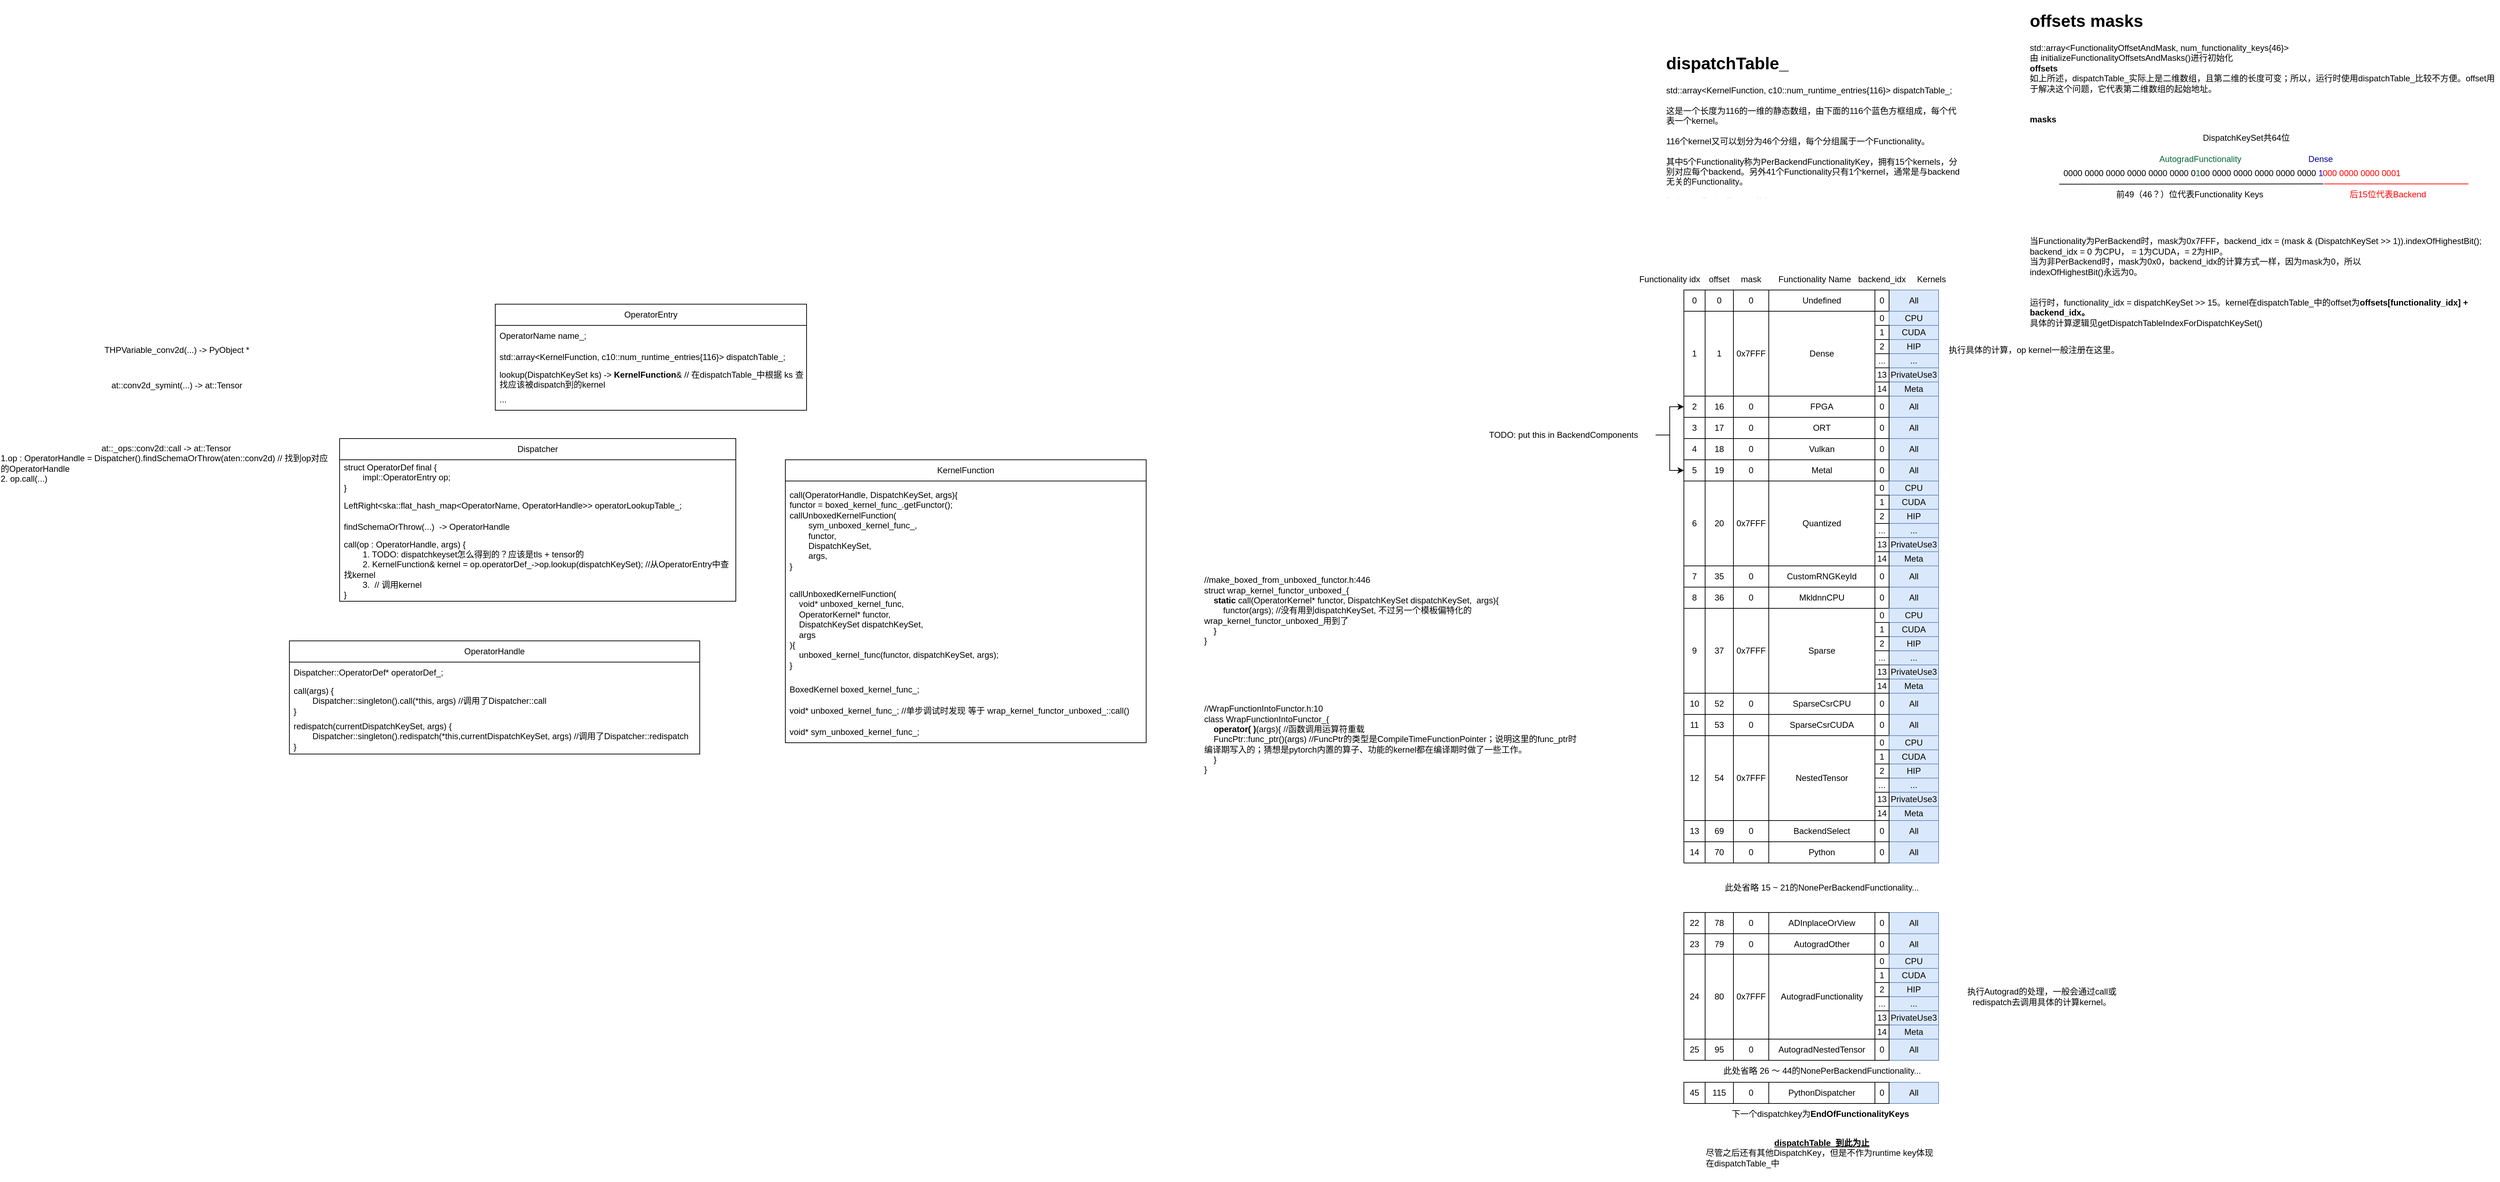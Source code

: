 <mxfile version="21.4.0" type="github">
  <diagram name="第 1 页" id="EEyN7_L1d9EwEOdHLBwh">
    <mxGraphModel dx="1877" dy="1689" grid="0" gridSize="10" guides="0" tooltips="1" connect="1" arrows="1" fold="1" page="1" pageScale="1" pageWidth="827" pageHeight="1169" math="0" shadow="0">
      <root>
        <mxCell id="0" />
        <mxCell id="1" parent="0" />
        <mxCell id="1I8nCy4y-NXWld2Ml792-2" value="OperatorEntry" style="swimlane;fontStyle=0;childLayout=stackLayout;horizontal=1;startSize=30;horizontalStack=0;resizeParent=1;resizeParentMax=0;resizeLast=0;collapsible=1;marginBottom=0;whiteSpace=wrap;html=1;noLabel=0;arcSize=15;swimlaneHead=1;swimlaneFillColor=none;" parent="1" vertex="1">
          <mxGeometry x="350" y="170" width="440" height="150" as="geometry" />
        </mxCell>
        <mxCell id="1I8nCy4y-NXWld2Ml792-4" value="OperatorName name_;" style="text;strokeColor=none;fillColor=none;align=left;verticalAlign=middle;spacingLeft=4;spacingRight=4;overflow=hidden;points=[[0,0.5],[1,0.5]];portConstraint=eastwest;rotatable=0;whiteSpace=wrap;html=1;" parent="1I8nCy4y-NXWld2Ml792-2" vertex="1">
          <mxGeometry y="30" width="440" height="30" as="geometry" />
        </mxCell>
        <mxCell id="1I8nCy4y-NXWld2Ml792-3" value="std::array&amp;lt;KernelFunction, c10::num_runtime_entries{116}&amp;gt; dispatchTable_;&amp;nbsp;" style="text;strokeColor=none;fillColor=none;align=left;verticalAlign=middle;spacingLeft=4;spacingRight=4;overflow=hidden;points=[[0,0.5],[1,0.5]];portConstraint=eastwest;rotatable=0;whiteSpace=wrap;html=1;" parent="1I8nCy4y-NXWld2Ml792-2" vertex="1">
          <mxGeometry y="60" width="440" height="30" as="geometry" />
        </mxCell>
        <mxCell id="1I8nCy4y-NXWld2Ml792-5" value="lookup(DispatchKeySet ks) -&amp;gt;&amp;nbsp;&lt;b&gt;KernelFunction&lt;/b&gt;&amp;amp; // 在dispatchTable_中根据 ks 查找应该被dispatch到的kernel&amp;nbsp;" style="text;strokeColor=none;fillColor=none;align=left;verticalAlign=middle;spacingLeft=4;spacingRight=4;overflow=hidden;points=[[0,0.5],[1,0.5]];portConstraint=eastwest;rotatable=0;whiteSpace=wrap;html=1;" parent="1I8nCy4y-NXWld2Ml792-2" vertex="1">
          <mxGeometry y="90" width="440" height="30" as="geometry" />
        </mxCell>
        <mxCell id="1I8nCy4y-NXWld2Ml792-9" value="..." style="text;strokeColor=none;fillColor=none;align=left;verticalAlign=middle;spacingLeft=4;spacingRight=4;overflow=hidden;points=[[0,0.5],[1,0.5]];portConstraint=eastwest;rotatable=0;whiteSpace=wrap;html=1;" parent="1I8nCy4y-NXWld2Ml792-2" vertex="1">
          <mxGeometry y="120" width="440" height="30" as="geometry" />
        </mxCell>
        <mxCell id="1I8nCy4y-NXWld2Ml792-10" value="Dispatcher" style="swimlane;fontStyle=0;childLayout=stackLayout;horizontal=1;startSize=30;horizontalStack=0;resizeParent=1;resizeParentMax=0;resizeLast=0;collapsible=1;marginBottom=0;whiteSpace=wrap;html=1;noLabel=0;arcSize=15;swimlaneHead=1;swimlaneFillColor=none;" parent="1" vertex="1">
          <mxGeometry x="130" y="360" width="560" height="230" as="geometry" />
        </mxCell>
        <mxCell id="1I8nCy4y-NXWld2Ml792-11" value="struct OperatorDef final {&lt;br&gt;&#x9;&lt;span style=&quot;&quot;&gt;&lt;span style=&quot;white-space: pre;&quot;&gt;&#x9;&lt;/span&gt;impl::OperatorEntry op;&lt;/span&gt;&lt;br&gt;}&amp;nbsp;" style="text;strokeColor=none;fillColor=none;align=left;verticalAlign=middle;spacingLeft=4;spacingRight=4;overflow=hidden;points=[[0,0.5],[1,0.5]];portConstraint=eastwest;rotatable=0;whiteSpace=wrap;html=1;" parent="1I8nCy4y-NXWld2Ml792-10" vertex="1">
          <mxGeometry y="30" width="560" height="50" as="geometry" />
        </mxCell>
        <mxCell id="1I8nCy4y-NXWld2Ml792-13" value="LeftRight&amp;lt;ska::flat_hash_map&amp;lt;OperatorName, OperatorHandle&amp;gt;&amp;gt; operatorLookupTable_;&amp;nbsp;" style="text;strokeColor=none;fillColor=none;align=left;verticalAlign=middle;spacingLeft=4;spacingRight=4;overflow=hidden;points=[[0,0.5],[1,0.5]];portConstraint=eastwest;rotatable=0;whiteSpace=wrap;html=1;" parent="1I8nCy4y-NXWld2Ml792-10" vertex="1">
          <mxGeometry y="80" width="560" height="30" as="geometry" />
        </mxCell>
        <mxCell id="1I8nCy4y-NXWld2Ml792-14" value="findSchemaOrThrow(...)&amp;nbsp; -&amp;gt;&amp;nbsp;OperatorHandle" style="text;strokeColor=none;fillColor=none;align=left;verticalAlign=middle;spacingLeft=4;spacingRight=4;overflow=hidden;points=[[0,0.5],[1,0.5]];portConstraint=eastwest;rotatable=0;whiteSpace=wrap;html=1;" parent="1I8nCy4y-NXWld2Ml792-10" vertex="1">
          <mxGeometry y="110" width="560" height="30" as="geometry" />
        </mxCell>
        <mxCell id="1I8nCy4y-NXWld2Ml792-30" value="call(op : OperatorHandle, args) {&lt;br&gt;&lt;span style=&quot;white-space: pre;&quot;&gt;&#x9;&lt;/span&gt;1. TODO: dispatchkeyset怎么得到的？应该是tls + tensor的&lt;br&gt;&lt;span style=&quot;white-space: pre;&quot;&gt;&#x9;&lt;/span&gt;2. KernelFunction&amp;amp; kernel = op.operatorDef_-&amp;gt;op.lookup(dispatchKeySet); //从OperatorEntry中查找kernel&lt;br&gt;&lt;span style=&quot;white-space: pre;&quot;&gt;&#x9;&lt;/span&gt;3.&amp;nbsp; // 调用kernel&lt;br&gt;}" style="text;strokeColor=none;fillColor=none;align=left;verticalAlign=middle;spacingLeft=4;spacingRight=4;overflow=hidden;points=[[0,0.5],[1,0.5]];portConstraint=eastwest;rotatable=0;whiteSpace=wrap;html=1;" parent="1I8nCy4y-NXWld2Ml792-10" vertex="1">
          <mxGeometry y="140" width="560" height="90" as="geometry" />
        </mxCell>
        <mxCell id="1I8nCy4y-NXWld2Ml792-16" value="OperatorHandle" style="swimlane;fontStyle=0;childLayout=stackLayout;horizontal=1;startSize=30;horizontalStack=0;resizeParent=1;resizeParentMax=0;resizeLast=0;collapsible=1;marginBottom=0;whiteSpace=wrap;html=1;noLabel=0;arcSize=15;swimlaneHead=1;swimlaneFillColor=none;" parent="1" vertex="1">
          <mxGeometry x="59" y="646" width="580" height="160" as="geometry" />
        </mxCell>
        <mxCell id="1I8nCy4y-NXWld2Ml792-17" value="Dispatcher::OperatorDef* operatorDef_;" style="text;strokeColor=none;fillColor=none;align=left;verticalAlign=middle;spacingLeft=4;spacingRight=4;overflow=hidden;points=[[0,0.5],[1,0.5]];portConstraint=eastwest;rotatable=0;whiteSpace=wrap;html=1;" parent="1I8nCy4y-NXWld2Ml792-16" vertex="1">
          <mxGeometry y="30" width="580" height="30" as="geometry" />
        </mxCell>
        <mxCell id="1I8nCy4y-NXWld2Ml792-33" value="call(args) {&lt;br&gt;&lt;span style=&quot;white-space: pre;&quot;&gt;&#x9;&lt;/span&gt;Dispatcher::singleton().call(*this, args) //调用了Dispatcher::call&lt;br&gt;}" style="text;strokeColor=none;fillColor=none;align=left;verticalAlign=middle;spacingLeft=4;spacingRight=4;overflow=hidden;points=[[0,0.5],[1,0.5]];portConstraint=eastwest;rotatable=0;whiteSpace=wrap;html=1;" parent="1I8nCy4y-NXWld2Ml792-16" vertex="1">
          <mxGeometry y="60" width="580" height="50" as="geometry" />
        </mxCell>
        <mxCell id="Ar3AbyUFFaYx4zQCrKCH-8" value="redispatch(currentDispatchKeySet,&amp;nbsp;&lt;span style=&quot;background-color: initial;&quot;&gt;args) {&lt;/span&gt;&lt;br&gt;&lt;span style=&quot;white-space: pre;&quot;&gt;&#x9;&lt;/span&gt;Dispatcher::singleton().redispatch(*this,currentDispatchKeySet,&amp;nbsp;&lt;span style=&quot;background-color: initial;&quot;&gt;args) //调用了Dispatcher::redispatch&lt;/span&gt;&lt;br&gt;}" style="text;strokeColor=none;fillColor=none;align=left;verticalAlign=middle;spacingLeft=4;spacingRight=4;overflow=hidden;points=[[0,0.5],[1,0.5]];portConstraint=eastwest;rotatable=0;whiteSpace=wrap;html=1;" vertex="1" parent="1I8nCy4y-NXWld2Ml792-16">
          <mxGeometry y="110" width="580" height="50" as="geometry" />
        </mxCell>
        <mxCell id="1I8nCy4y-NXWld2Ml792-26" value="THPVariable_conv2d(...) -&amp;gt; PyObject *" style="text;html=1;strokeColor=none;fillColor=none;align=center;verticalAlign=middle;whiteSpace=wrap;rounded=0;" parent="1" vertex="1">
          <mxGeometry x="-220" y="220" width="240" height="30" as="geometry" />
        </mxCell>
        <mxCell id="1I8nCy4y-NXWld2Ml792-27" value="at::conv2d_symint(...) -&amp;gt; at::Tensor" style="text;html=1;strokeColor=none;fillColor=none;align=center;verticalAlign=middle;whiteSpace=wrap;rounded=0;" parent="1" vertex="1">
          <mxGeometry x="-220" y="270" width="240" height="30" as="geometry" />
        </mxCell>
        <mxCell id="1I8nCy4y-NXWld2Ml792-29" value="at::_ops::conv2d::call -&amp;gt; at::Tensor&lt;br&gt;&lt;div style=&quot;text-align: left;&quot;&gt;&lt;span style=&quot;background-color: initial;&quot;&gt;1.op : OperatorHandle = Dispatcher().&lt;/span&gt;findSchemaOrThrow(aten::conv2d) // 找到op对应的OperatorHandle&lt;/div&gt;&lt;div style=&quot;text-align: left;&quot;&gt;2. op.call(...)&amp;nbsp;&lt;/div&gt;" style="text;html=1;strokeColor=none;fillColor=none;align=center;verticalAlign=middle;whiteSpace=wrap;rounded=0;" parent="1" vertex="1">
          <mxGeometry x="-350" y="380" width="470" height="30" as="geometry" />
        </mxCell>
        <mxCell id="1I8nCy4y-NXWld2Ml792-35" value="KernelFunction" style="swimlane;fontStyle=0;childLayout=stackLayout;horizontal=1;startSize=30;horizontalStack=0;resizeParent=1;resizeParentMax=0;resizeLast=0;collapsible=1;marginBottom=0;whiteSpace=wrap;html=1;" parent="1" vertex="1">
          <mxGeometry x="760" y="390" width="510" height="400" as="geometry" />
        </mxCell>
        <mxCell id="1I8nCy4y-NXWld2Ml792-36" value="call(OperatorHandle, DispatchKeySet, args){&lt;br&gt;functor = boxed_kernel_func_.getFunctor();&lt;br&gt;callUnboxedKernelFunction(&lt;span style=&quot;white-space: pre;&quot;&gt;&lt;br&gt;&lt;/span&gt;&lt;span style=&quot;white-space: pre;&quot;&gt;&#x9;&lt;/span&gt;sym_unboxed_kernel_func_,&lt;br&gt;&lt;span style=&quot;background-color: initial;&quot;&gt;&lt;span style=&quot;white-space: pre;&quot;&gt;&#x9;&lt;/span&gt;functor,&lt;br&gt;&lt;span style=&quot;white-space: pre;&quot;&gt;&#x9;&lt;/span&gt;DispatchKeySet,&lt;br&gt;&lt;span style=&quot;white-space: pre;&quot;&gt;&#x9;&lt;/span&gt;args,&lt;br&gt;}&lt;br&gt;&lt;/span&gt;" style="text;strokeColor=none;fillColor=none;align=left;verticalAlign=middle;spacingLeft=4;spacingRight=4;overflow=hidden;points=[[0,0.5],[1,0.5]];portConstraint=eastwest;rotatable=0;whiteSpace=wrap;html=1;" parent="1I8nCy4y-NXWld2Ml792-35" vertex="1">
          <mxGeometry y="30" width="510" height="140" as="geometry" />
        </mxCell>
        <mxCell id="1I8nCy4y-NXWld2Ml792-41" value="callUnboxedKernelFunction(&lt;br&gt;&lt;span style=&quot;&quot;&gt;&lt;span style=&quot;&quot;&gt;&amp;nbsp;&amp;nbsp;&amp;nbsp;&amp;nbsp;&lt;/span&gt;&lt;/span&gt;void* unboxed_kernel_func,&lt;br&gt;&lt;span style=&quot;&quot;&gt;&lt;span style=&quot;&quot;&gt;&amp;nbsp;&amp;nbsp;&amp;nbsp;&amp;nbsp;&lt;/span&gt;&lt;/span&gt;OperatorKernel* functor,&lt;br&gt;&lt;span style=&quot;&quot;&gt;&lt;span style=&quot;&quot;&gt;&amp;nbsp;&amp;nbsp;&amp;nbsp;&amp;nbsp;&lt;/span&gt;&lt;/span&gt;DispatchKeySet dispatchKeySet,&lt;br&gt;&lt;span style=&quot;&quot;&gt;&lt;span style=&quot;&quot;&gt;&amp;nbsp;&amp;nbsp;&amp;nbsp;&amp;nbsp;&lt;/span&gt;&lt;/span&gt;args&lt;br&gt;){&lt;br&gt;&lt;span style=&quot;&quot;&gt;&lt;span style=&quot;&quot;&gt;&amp;nbsp;&amp;nbsp;&amp;nbsp;&amp;nbsp;&lt;/span&gt;&lt;/span&gt;unboxed_kernel_func(functor, dispatchKeySet, args);&lt;br&gt;}" style="text;strokeColor=none;fillColor=none;align=left;verticalAlign=middle;spacingLeft=4;spacingRight=4;overflow=hidden;points=[[0,0.5],[1,0.5]];portConstraint=eastwest;rotatable=0;whiteSpace=wrap;html=1;" parent="1I8nCy4y-NXWld2Ml792-35" vertex="1">
          <mxGeometry y="170" width="510" height="140" as="geometry" />
        </mxCell>
        <mxCell id="1I8nCy4y-NXWld2Ml792-39" value="BoxedKernel boxed_kernel_func_;" style="text;strokeColor=none;fillColor=none;align=left;verticalAlign=middle;spacingLeft=4;spacingRight=4;overflow=hidden;points=[[0,0.5],[1,0.5]];portConstraint=eastwest;rotatable=0;whiteSpace=wrap;html=1;" parent="1I8nCy4y-NXWld2Ml792-35" vertex="1">
          <mxGeometry y="310" width="510" height="30" as="geometry" />
        </mxCell>
        <mxCell id="1I8nCy4y-NXWld2Ml792-37" value="void* unboxed_kernel_func_; //单步调试时发现 等于&amp;nbsp;wrap_kernel_functor_unboxed_::call()" style="text;strokeColor=none;fillColor=none;align=left;verticalAlign=middle;spacingLeft=4;spacingRight=4;overflow=hidden;points=[[0,0.5],[1,0.5]];portConstraint=eastwest;rotatable=0;whiteSpace=wrap;html=1;" parent="1I8nCy4y-NXWld2Ml792-35" vertex="1">
          <mxGeometry y="340" width="510" height="30" as="geometry" />
        </mxCell>
        <mxCell id="1I8nCy4y-NXWld2Ml792-38" value="void* sym_unboxed_kernel_func_;" style="text;strokeColor=none;fillColor=none;align=left;verticalAlign=middle;spacingLeft=4;spacingRight=4;overflow=hidden;points=[[0,0.5],[1,0.5]];portConstraint=eastwest;rotatable=0;whiteSpace=wrap;html=1;" parent="1I8nCy4y-NXWld2Ml792-35" vertex="1">
          <mxGeometry y="370" width="510" height="30" as="geometry" />
        </mxCell>
        <mxCell id="1I8nCy4y-NXWld2Ml792-42" value="//make_boxed_from_unboxed_functor.h:446&lt;br&gt;struct wrap_kernel_functor_unboxed_{&lt;br&gt;&lt;div style=&quot;&quot;&gt;&lt;b&gt;&lt;span style=&quot;&quot;&gt;&lt;span style=&quot;white-space: pre;&quot;&gt;&amp;nbsp;&amp;nbsp;&amp;nbsp;&amp;nbsp;&lt;/span&gt;&lt;/span&gt;static&lt;/b&gt; call(OperatorKernel* functor, DispatchKeySet dispatchKeySet,&amp;nbsp; args){&lt;/div&gt;&lt;div style=&quot;&quot;&gt;&lt;span style=&quot;&quot;&gt;&lt;span style=&quot;white-space: pre;&quot;&gt;&amp;nbsp;&amp;nbsp;&amp;nbsp;&amp;nbsp;&lt;/span&gt;&lt;/span&gt;&lt;span style=&quot;&quot;&gt;&lt;span style=&quot;white-space: pre;&quot;&gt;&amp;nbsp;&amp;nbsp;&amp;nbsp;&amp;nbsp;&lt;/span&gt;&lt;/span&gt;functor(args); //没有用到dispatchKeySet, 不过另一个模板偏特化的&lt;/div&gt;wrap_kernel_functor_unboxed_用到了&lt;div style=&quot;&quot;&gt;&lt;span style=&quot;&quot;&gt;&lt;span style=&quot;white-space: pre;&quot;&gt;&amp;nbsp;&amp;nbsp;&amp;nbsp;&amp;nbsp;&lt;/span&gt;&lt;/span&gt;}&lt;br&gt;&lt;/div&gt;}" style="text;html=1;strokeColor=none;fillColor=none;align=left;verticalAlign=middle;whiteSpace=wrap;rounded=0;" parent="1" vertex="1">
          <mxGeometry x="1350" y="530" width="530" height="145" as="geometry" />
        </mxCell>
        <mxCell id="1I8nCy4y-NXWld2Ml792-44" value="//WrapFunctionIntoFunctor.h:10&lt;br&gt;class WrapFunctionIntoFunctor_{&lt;br&gt;&lt;b&gt;&lt;span style=&quot;&quot;&gt;&lt;span style=&quot;&quot;&gt;&amp;nbsp;&amp;nbsp;&amp;nbsp;&amp;nbsp;&lt;/span&gt;&lt;/span&gt;operator( )&lt;/b&gt;(args){ //函数调用运算符重载&lt;br&gt;&lt;span style=&quot;background-color: initial;&quot;&gt;&lt;span style=&quot;&quot;&gt;&lt;span style=&quot;white-space: pre;&quot;&gt;&amp;nbsp;&amp;nbsp;&amp;nbsp;&amp;nbsp;&lt;/span&gt;&lt;/span&gt;FuncPtr::func_ptr()(args) //FuncPtr的类型是CompileTimeFunctionPointer；说明这里的func_ptr时编译期写入的；猜想是pytorch内置的算子、功能的kernel都在编译期时做了一些工作。&lt;br&gt;&lt;/span&gt;&lt;div style=&quot;&quot;&gt;&lt;span style=&quot;&quot;&gt;&lt;span style=&quot;&quot;&gt;&amp;nbsp;&amp;nbsp;&amp;nbsp;&lt;span style=&quot;&quot;&gt;&lt;span style=&quot;&quot;&gt;&amp;nbsp;&lt;/span&gt;&lt;/span&gt;&lt;/span&gt;&lt;/span&gt;}&lt;br&gt;&lt;/div&gt;}" style="text;html=1;strokeColor=none;fillColor=none;align=left;verticalAlign=middle;whiteSpace=wrap;rounded=0;" parent="1" vertex="1">
          <mxGeometry x="1350" y="720" width="530" height="130" as="geometry" />
        </mxCell>
        <mxCell id="1I8nCy4y-NXWld2Ml792-490" value="&lt;h1&gt;dispatchTable_&lt;/h1&gt;&lt;div&gt;std::array&amp;lt;KernelFunction, c10::num_runtime_entries{116}&amp;gt; dispatchTable_;&amp;nbsp;&lt;br&gt;&lt;/div&gt;&lt;div&gt;&lt;br&gt;&lt;/div&gt;&lt;div&gt;这是一个长度为116的一维的静态数组，由下面的116个蓝色方框组成，每个代表一个kernel。&lt;/div&gt;&lt;div&gt;&lt;br&gt;&lt;/div&gt;&lt;div&gt;116个kernel又可以划分为46个分组，每个分组属于一个Functionality。&lt;/div&gt;&lt;div&gt;&lt;br&gt;&lt;/div&gt;&lt;div&gt;其中5个Functionality称为PerBackendFunctionalityKey，拥有&lt;span style=&quot;background-color: initial;&quot;&gt;15个kernels，分别对应每个backend。另外41个Functionality只有1个kernel，通常是与backend无关的Functionality。&lt;/span&gt;&lt;/div&gt;&lt;div&gt;&lt;span style=&quot;background-color: initial;&quot;&gt;&lt;br&gt;&lt;/span&gt;&lt;/div&gt;&lt;div&gt;&lt;span style=&quot;background-color: initial;&quot;&gt;标注了一些重要的key，比如&lt;b&gt;Dense&lt;/b&gt;，&lt;/span&gt;&lt;/div&gt;" style="text;html=1;strokeColor=none;fillColor=none;spacing=5;spacingTop=-20;whiteSpace=wrap;overflow=hidden;rounded=0;" parent="1" vertex="1">
          <mxGeometry x="2000" y="-190" width="430" height="210" as="geometry" />
        </mxCell>
        <mxCell id="Ar3AbyUFFaYx4zQCrKCH-4" value="" style="group" vertex="1" connectable="0" parent="1">
          <mxGeometry x="2490" y="-250" width="692.5" height="550" as="geometry" />
        </mxCell>
        <mxCell id="1I8nCy4y-NXWld2Ml792-493" value="&lt;h1&gt;offsets masks&lt;/h1&gt;&lt;div&gt;std::array&amp;lt;FunctionalityOffsetAndMask, num_functionality_keys{46}&amp;gt;&lt;/div&gt;&lt;div&gt;由&amp;nbsp;initializeFunctionalityOffsetsAndMasks()进行初始化&lt;/div&gt;&lt;div&gt;&lt;b&gt;offsets&lt;/b&gt;&lt;/div&gt;&lt;div&gt;如上所述，dispatchTable_实际上是二维数组，且第二维的长度可变；所以，运行时使用dispatchTable_比较不方便。offset用于解决这个问题，它代表第二维数组的起始地址。&lt;/div&gt;&lt;div&gt;&lt;br&gt;&lt;/div&gt;&lt;div&gt;&lt;br&gt;&lt;/div&gt;&lt;div&gt;&lt;b&gt;masks&lt;/b&gt;&lt;/div&gt;&lt;div&gt;&lt;b&gt;&lt;br&gt;&lt;/b&gt;&lt;/div&gt;&lt;div&gt;&lt;br&gt;&lt;/div&gt;&lt;div&gt;&lt;br&gt;&lt;/div&gt;&lt;div&gt;&lt;br&gt;&lt;/div&gt;&lt;div&gt;&lt;br&gt;&lt;/div&gt;&lt;div&gt;&lt;br&gt;&lt;/div&gt;&lt;div&gt;&lt;br&gt;&lt;/div&gt;&lt;div&gt;&lt;br&gt;&lt;/div&gt;&lt;div&gt;&lt;br&gt;&lt;/div&gt;&lt;div&gt;&lt;br&gt;&lt;/div&gt;&lt;div&gt;&lt;br&gt;&lt;/div&gt;&lt;div&gt;当Functionality为PerBackend时，mask为0x7FFF，backend_idx = (mask &amp;amp; (DispatchKeySet &amp;gt;&amp;gt; 1)).indexOfHighestBit();&amp;nbsp;&lt;/div&gt;backend_idx&amp;nbsp;&lt;span style=&quot;background-color: initial;&quot;&gt;= 0 为CPU， = 1为CUDA，= 2为HIP。&lt;/span&gt;&lt;br&gt;&lt;div&gt;当为非PerBackend时，mask为0x0，backend_idx的计算方式一样，因为mask为0，所以&lt;/div&gt;indexOfHighestBit()永远为0。&lt;br&gt;&lt;br&gt;&lt;br&gt;运行时，functionality_idx = dispatchKeySet &amp;gt;&amp;gt; 15。kernel在dispatchTable_中的offset为&lt;b&gt;offsets[functionality_idx] + backend_idx。&lt;/b&gt;&lt;br&gt;具体的计算逻辑见getDispatchTableIndexForDispatchKeySet()" style="text;html=1;strokeColor=none;fillColor=none;spacing=5;spacingTop=-20;whiteSpace=wrap;overflow=hidden;rounded=0;" parent="Ar3AbyUFFaYx4zQCrKCH-4" vertex="1">
          <mxGeometry x="23.5" width="669" height="550" as="geometry" />
        </mxCell>
        <mxCell id="1I8nCy4y-NXWld2Ml792-507" value="DispatchKeySet共64位" style="text;html=1;strokeColor=none;fillColor=none;align=center;verticalAlign=middle;whiteSpace=wrap;rounded=0;" parent="Ar3AbyUFFaYx4zQCrKCH-4" vertex="1">
          <mxGeometry x="220" y="170" width="230" height="30" as="geometry" />
        </mxCell>
        <mxCell id="Ar3AbyUFFaYx4zQCrKCH-3" value="" style="group" vertex="1" connectable="0" parent="Ar3AbyUFFaYx4zQCrKCH-4">
          <mxGeometry y="200" width="649" height="80" as="geometry" />
        </mxCell>
        <mxCell id="1I8nCy4y-NXWld2Ml792-495" value="0000 0000 0000 0000 0000 0000 0&lt;font color=&quot;#006633&quot;&gt;1&lt;/font&gt;00 0000 0000 0000 0000 0000 &lt;font color=&quot;#0000cc&quot;&gt;1&lt;/font&gt;" style="text;html=1;strokeColor=none;fillColor=none;align=center;verticalAlign=middle;whiteSpace=wrap;rounded=0;" parent="Ar3AbyUFFaYx4zQCrKCH-3" vertex="1">
          <mxGeometry y="20" width="520" height="30" as="geometry" />
        </mxCell>
        <mxCell id="Ar3AbyUFFaYx4zQCrKCH-1" value="" style="group" vertex="1" connectable="0" parent="Ar3AbyUFFaYx4zQCrKCH-3">
          <mxGeometry x="70.44" width="578.56" height="80" as="geometry" />
        </mxCell>
        <mxCell id="1I8nCy4y-NXWld2Ml792-496" value="000 0000 0000 0001" style="text;strokeColor=none;fillColor=none;align=center;verticalAlign=middle;whiteSpace=wrap;rounded=0;labelBackgroundColor=none;fontColor=#FF0000;" parent="Ar3AbyUFFaYx4zQCrKCH-1" vertex="1">
          <mxGeometry x="365.56" y="20" width="124" height="30" as="geometry" />
        </mxCell>
        <mxCell id="1I8nCy4y-NXWld2Ml792-497" value="AutogradFunctionality" style="text;html=1;strokeColor=none;fillColor=none;align=center;verticalAlign=middle;whiteSpace=wrap;rounded=0;fontColor=#006633;" parent="Ar3AbyUFFaYx4zQCrKCH-1" vertex="1">
          <mxGeometry x="169.56" width="60" height="30" as="geometry" />
        </mxCell>
        <mxCell id="1I8nCy4y-NXWld2Ml792-501" value="Dense" style="text;html=1;strokeColor=none;fillColor=none;align=center;verticalAlign=middle;whiteSpace=wrap;rounded=0;fontColor=#000099;" parent="Ar3AbyUFFaYx4zQCrKCH-1" vertex="1">
          <mxGeometry x="339.56" width="60" height="30" as="geometry" />
        </mxCell>
        <mxCell id="1I8nCy4y-NXWld2Ml792-502" value="" style="endArrow=none;html=1;rounded=0;exitX=0.147;exitY=1.18;exitDx=0;exitDy=0;exitPerimeter=0;" parent="Ar3AbyUFFaYx4zQCrKCH-1" edge="1">
          <mxGeometry width="50" height="50" relative="1" as="geometry">
            <mxPoint y="50.4" as="sourcePoint" />
            <mxPoint x="373.56" y="50" as="targetPoint" />
          </mxGeometry>
        </mxCell>
        <mxCell id="1I8nCy4y-NXWld2Ml792-504" value="前49（46？）位代表Functionality Keys" style="text;html=1;strokeColor=none;fillColor=none;align=center;verticalAlign=middle;whiteSpace=wrap;rounded=0;" parent="Ar3AbyUFFaYx4zQCrKCH-1" vertex="1">
          <mxGeometry x="69.56" y="50" width="230" height="30" as="geometry" />
        </mxCell>
        <mxCell id="1I8nCy4y-NXWld2Ml792-505" value="后15位代表Backend" style="text;html=1;strokeColor=none;fillColor=none;align=center;verticalAlign=middle;whiteSpace=wrap;rounded=0;fontColor=#FF0000;" parent="Ar3AbyUFFaYx4zQCrKCH-1" vertex="1">
          <mxGeometry x="399.56" y="50" width="130" height="30" as="geometry" />
        </mxCell>
        <mxCell id="1I8nCy4y-NXWld2Ml792-506" value="" style="endArrow=none;html=1;rounded=0;fontColor=#FF0000;strokeColor=#FF0000;" parent="Ar3AbyUFFaYx4zQCrKCH-1" edge="1">
          <mxGeometry width="50" height="50" relative="1" as="geometry">
            <mxPoint x="374.56" y="50" as="sourcePoint" />
            <mxPoint x="578.56" y="50" as="targetPoint" />
          </mxGeometry>
        </mxCell>
        <mxCell id="Ar3AbyUFFaYx4zQCrKCH-6" value="" style="group" vertex="1" connectable="0" parent="1">
          <mxGeometry x="1730" y="120" width="950" height="1290" as="geometry" />
        </mxCell>
        <mxCell id="1I8nCy4y-NXWld2Ml792-478" value="TODO: put this in BackendComponents" style="text;html=1;strokeColor=none;fillColor=none;align=center;verticalAlign=middle;whiteSpace=wrap;rounded=0;" parent="Ar3AbyUFFaYx4zQCrKCH-6" vertex="1">
          <mxGeometry y="220" width="260" height="30" as="geometry" />
        </mxCell>
        <mxCell id="Ar3AbyUFFaYx4zQCrKCH-5" value="" style="group" vertex="1" connectable="0" parent="Ar3AbyUFFaYx4zQCrKCH-6">
          <mxGeometry x="270" width="680" height="1290" as="geometry" />
        </mxCell>
        <mxCell id="1I8nCy4y-NXWld2Ml792-234" value="0" style="rounded=0;whiteSpace=wrap;html=1;" parent="Ar3AbyUFFaYx4zQCrKCH-5" vertex="1">
          <mxGeometry x="30" y="30" width="30" height="30" as="geometry" />
        </mxCell>
        <mxCell id="1I8nCy4y-NXWld2Ml792-235" value="Undefined" style="rounded=0;whiteSpace=wrap;html=1;" parent="Ar3AbyUFFaYx4zQCrKCH-5" vertex="1">
          <mxGeometry x="150" y="30" width="150" height="30" as="geometry" />
        </mxCell>
        <mxCell id="1I8nCy4y-NXWld2Ml792-236" value="0" style="rounded=0;whiteSpace=wrap;html=1;" parent="Ar3AbyUFFaYx4zQCrKCH-5" vertex="1">
          <mxGeometry x="60" y="30" width="40" height="30" as="geometry" />
        </mxCell>
        <mxCell id="1I8nCy4y-NXWld2Ml792-237" value="0" style="rounded=0;whiteSpace=wrap;html=1;" parent="Ar3AbyUFFaYx4zQCrKCH-5" vertex="1">
          <mxGeometry x="100" y="30" width="50" height="30" as="geometry" />
        </mxCell>
        <mxCell id="1I8nCy4y-NXWld2Ml792-264" value="All" style="rounded=0;whiteSpace=wrap;html=1;fillColor=#dae8fc;strokeColor=#6c8ebf;" parent="Ar3AbyUFFaYx4zQCrKCH-5" vertex="1">
          <mxGeometry x="320" y="30" width="70" height="30" as="geometry" />
        </mxCell>
        <mxCell id="1I8nCy4y-NXWld2Ml792-266" value="Functionality idx" style="text;html=1;strokeColor=none;fillColor=none;align=center;verticalAlign=middle;whiteSpace=wrap;rounded=0;" parent="Ar3AbyUFFaYx4zQCrKCH-5" vertex="1">
          <mxGeometry x="-40" width="100" height="30" as="geometry" />
        </mxCell>
        <mxCell id="1I8nCy4y-NXWld2Ml792-267" value="offset" style="text;html=1;strokeColor=none;fillColor=none;align=center;verticalAlign=middle;whiteSpace=wrap;rounded=0;" parent="Ar3AbyUFFaYx4zQCrKCH-5" vertex="1">
          <mxGeometry x="50" width="60" height="30" as="geometry" />
        </mxCell>
        <mxCell id="1I8nCy4y-NXWld2Ml792-268" value="mask" style="text;html=1;strokeColor=none;fillColor=none;align=center;verticalAlign=middle;whiteSpace=wrap;rounded=0;" parent="Ar3AbyUFFaYx4zQCrKCH-5" vertex="1">
          <mxGeometry x="95" width="60" height="30" as="geometry" />
        </mxCell>
        <mxCell id="1I8nCy4y-NXWld2Ml792-269" value="Functionality Name" style="text;html=1;strokeColor=none;fillColor=none;align=center;verticalAlign=middle;whiteSpace=wrap;rounded=0;" parent="Ar3AbyUFFaYx4zQCrKCH-5" vertex="1">
          <mxGeometry x="160" width="110" height="30" as="geometry" />
        </mxCell>
        <mxCell id="1I8nCy4y-NXWld2Ml792-270" value="Kernels" style="text;html=1;strokeColor=none;fillColor=none;align=center;verticalAlign=middle;whiteSpace=wrap;rounded=0;" parent="Ar3AbyUFFaYx4zQCrKCH-5" vertex="1">
          <mxGeometry x="350" width="60" height="30" as="geometry" />
        </mxCell>
        <mxCell id="1I8nCy4y-NXWld2Ml792-271" value="2" style="rounded=0;whiteSpace=wrap;html=1;" parent="Ar3AbyUFFaYx4zQCrKCH-5" vertex="1">
          <mxGeometry x="30" y="180" width="30" height="30" as="geometry" />
        </mxCell>
        <mxCell id="1I8nCy4y-NXWld2Ml792-272" value="FPGA" style="rounded=0;whiteSpace=wrap;html=1;" parent="Ar3AbyUFFaYx4zQCrKCH-5" vertex="1">
          <mxGeometry x="150" y="180" width="150" height="30" as="geometry" />
        </mxCell>
        <mxCell id="1I8nCy4y-NXWld2Ml792-273" value="16" style="rounded=0;whiteSpace=wrap;html=1;" parent="Ar3AbyUFFaYx4zQCrKCH-5" vertex="1">
          <mxGeometry x="60" y="180" width="40" height="30" as="geometry" />
        </mxCell>
        <mxCell id="1I8nCy4y-NXWld2Ml792-274" value="0" style="rounded=0;whiteSpace=wrap;html=1;" parent="Ar3AbyUFFaYx4zQCrKCH-5" vertex="1">
          <mxGeometry x="100" y="180" width="50" height="30" as="geometry" />
        </mxCell>
        <mxCell id="1I8nCy4y-NXWld2Ml792-278" value="3" style="rounded=0;whiteSpace=wrap;html=1;" parent="Ar3AbyUFFaYx4zQCrKCH-5" vertex="1">
          <mxGeometry x="30" y="210" width="30" height="30" as="geometry" />
        </mxCell>
        <mxCell id="1I8nCy4y-NXWld2Ml792-279" value="ORT" style="rounded=0;whiteSpace=wrap;html=1;" parent="Ar3AbyUFFaYx4zQCrKCH-5" vertex="1">
          <mxGeometry x="150" y="210" width="150" height="30" as="geometry" />
        </mxCell>
        <mxCell id="1I8nCy4y-NXWld2Ml792-280" value="17" style="rounded=0;whiteSpace=wrap;html=1;" parent="Ar3AbyUFFaYx4zQCrKCH-5" vertex="1">
          <mxGeometry x="60" y="210" width="40" height="30" as="geometry" />
        </mxCell>
        <mxCell id="1I8nCy4y-NXWld2Ml792-281" value="0" style="rounded=0;whiteSpace=wrap;html=1;" parent="Ar3AbyUFFaYx4zQCrKCH-5" vertex="1">
          <mxGeometry x="100" y="210" width="50" height="30" as="geometry" />
        </mxCell>
        <mxCell id="1I8nCy4y-NXWld2Ml792-283" value="0" style="rounded=0;whiteSpace=wrap;html=1;" parent="Ar3AbyUFFaYx4zQCrKCH-5" vertex="1">
          <mxGeometry x="300" y="30" width="20" height="30" as="geometry" />
        </mxCell>
        <mxCell id="1I8nCy4y-NXWld2Ml792-284" value="backend_idx" style="text;html=1;strokeColor=none;fillColor=none;align=center;verticalAlign=middle;whiteSpace=wrap;rounded=0;" parent="Ar3AbyUFFaYx4zQCrKCH-5" vertex="1">
          <mxGeometry x="280" width="60" height="30" as="geometry" />
        </mxCell>
        <mxCell id="1I8nCy4y-NXWld2Ml792-285" value="All" style="rounded=0;whiteSpace=wrap;html=1;fillColor=#dae8fc;strokeColor=#6c8ebf;" parent="Ar3AbyUFFaYx4zQCrKCH-5" vertex="1">
          <mxGeometry x="320" y="180" width="70" height="30" as="geometry" />
        </mxCell>
        <mxCell id="1I8nCy4y-NXWld2Ml792-286" value="0" style="rounded=0;whiteSpace=wrap;html=1;" parent="Ar3AbyUFFaYx4zQCrKCH-5" vertex="1">
          <mxGeometry x="300" y="180" width="20" height="30" as="geometry" />
        </mxCell>
        <mxCell id="1I8nCy4y-NXWld2Ml792-287" value="All" style="rounded=0;whiteSpace=wrap;html=1;fillColor=#dae8fc;strokeColor=#6c8ebf;" parent="Ar3AbyUFFaYx4zQCrKCH-5" vertex="1">
          <mxGeometry x="320" y="210" width="70" height="30" as="geometry" />
        </mxCell>
        <mxCell id="1I8nCy4y-NXWld2Ml792-288" value="0" style="rounded=0;whiteSpace=wrap;html=1;" parent="Ar3AbyUFFaYx4zQCrKCH-5" vertex="1">
          <mxGeometry x="300" y="210" width="20" height="30" as="geometry" />
        </mxCell>
        <mxCell id="1I8nCy4y-NXWld2Ml792-289" value="4" style="rounded=0;whiteSpace=wrap;html=1;" parent="Ar3AbyUFFaYx4zQCrKCH-5" vertex="1">
          <mxGeometry x="30" y="240" width="30" height="30" as="geometry" />
        </mxCell>
        <mxCell id="1I8nCy4y-NXWld2Ml792-290" value="Vulkan" style="rounded=0;whiteSpace=wrap;html=1;" parent="Ar3AbyUFFaYx4zQCrKCH-5" vertex="1">
          <mxGeometry x="150" y="240" width="150" height="30" as="geometry" />
        </mxCell>
        <mxCell id="1I8nCy4y-NXWld2Ml792-291" value="18" style="rounded=0;whiteSpace=wrap;html=1;" parent="Ar3AbyUFFaYx4zQCrKCH-5" vertex="1">
          <mxGeometry x="60" y="240" width="40" height="30" as="geometry" />
        </mxCell>
        <mxCell id="1I8nCy4y-NXWld2Ml792-292" value="0" style="rounded=0;whiteSpace=wrap;html=1;" parent="Ar3AbyUFFaYx4zQCrKCH-5" vertex="1">
          <mxGeometry x="100" y="240" width="50" height="30" as="geometry" />
        </mxCell>
        <mxCell id="1I8nCy4y-NXWld2Ml792-293" value="All" style="rounded=0;whiteSpace=wrap;html=1;fillColor=#dae8fc;strokeColor=#6c8ebf;" parent="Ar3AbyUFFaYx4zQCrKCH-5" vertex="1">
          <mxGeometry x="320" y="240" width="70" height="30" as="geometry" />
        </mxCell>
        <mxCell id="1I8nCy4y-NXWld2Ml792-294" value="0" style="rounded=0;whiteSpace=wrap;html=1;" parent="Ar3AbyUFFaYx4zQCrKCH-5" vertex="1">
          <mxGeometry x="300" y="240" width="20" height="30" as="geometry" />
        </mxCell>
        <mxCell id="1I8nCy4y-NXWld2Ml792-295" value="5" style="rounded=0;whiteSpace=wrap;html=1;" parent="Ar3AbyUFFaYx4zQCrKCH-5" vertex="1">
          <mxGeometry x="30" y="270" width="30" height="30" as="geometry" />
        </mxCell>
        <mxCell id="1I8nCy4y-NXWld2Ml792-296" value="Metal" style="rounded=0;whiteSpace=wrap;html=1;" parent="Ar3AbyUFFaYx4zQCrKCH-5" vertex="1">
          <mxGeometry x="150" y="270" width="150" height="30" as="geometry" />
        </mxCell>
        <mxCell id="1I8nCy4y-NXWld2Ml792-297" value="19" style="rounded=0;whiteSpace=wrap;html=1;" parent="Ar3AbyUFFaYx4zQCrKCH-5" vertex="1">
          <mxGeometry x="60" y="270" width="40" height="30" as="geometry" />
        </mxCell>
        <mxCell id="1I8nCy4y-NXWld2Ml792-298" value="0" style="rounded=0;whiteSpace=wrap;html=1;" parent="Ar3AbyUFFaYx4zQCrKCH-5" vertex="1">
          <mxGeometry x="100" y="270" width="50" height="30" as="geometry" />
        </mxCell>
        <mxCell id="1I8nCy4y-NXWld2Ml792-299" value="All" style="rounded=0;whiteSpace=wrap;html=1;fillColor=#dae8fc;strokeColor=#6c8ebf;" parent="Ar3AbyUFFaYx4zQCrKCH-5" vertex="1">
          <mxGeometry x="320" y="270" width="70" height="30" as="geometry" />
        </mxCell>
        <mxCell id="1I8nCy4y-NXWld2Ml792-300" value="0" style="rounded=0;whiteSpace=wrap;html=1;" parent="Ar3AbyUFFaYx4zQCrKCH-5" vertex="1">
          <mxGeometry x="300" y="270" width="20" height="30" as="geometry" />
        </mxCell>
        <mxCell id="1I8nCy4y-NXWld2Ml792-307" value="" style="group" parent="Ar3AbyUFFaYx4zQCrKCH-5" vertex="1" connectable="0">
          <mxGeometry x="30" y="60" width="360" height="120" as="geometry" />
        </mxCell>
        <mxCell id="1I8nCy4y-NXWld2Ml792-238" value="1" style="rounded=0;whiteSpace=wrap;html=1;" parent="1I8nCy4y-NXWld2Ml792-307" vertex="1">
          <mxGeometry width="30" height="120" as="geometry" />
        </mxCell>
        <mxCell id="1I8nCy4y-NXWld2Ml792-239" value="Dense" style="rounded=0;whiteSpace=wrap;html=1;" parent="1I8nCy4y-NXWld2Ml792-307" vertex="1">
          <mxGeometry x="120" width="150" height="120" as="geometry" />
        </mxCell>
        <mxCell id="1I8nCy4y-NXWld2Ml792-240" value="1" style="rounded=0;whiteSpace=wrap;html=1;" parent="1I8nCy4y-NXWld2Ml792-307" vertex="1">
          <mxGeometry x="30" width="40" height="120" as="geometry" />
        </mxCell>
        <mxCell id="1I8nCy4y-NXWld2Ml792-241" value="0x7FFF" style="rounded=0;whiteSpace=wrap;html=1;" parent="1I8nCy4y-NXWld2Ml792-307" vertex="1">
          <mxGeometry x="70" width="50" height="120" as="geometry" />
        </mxCell>
        <mxCell id="1I8nCy4y-NXWld2Ml792-243" value="0" style="rounded=0;whiteSpace=wrap;html=1;" parent="1I8nCy4y-NXWld2Ml792-307" vertex="1">
          <mxGeometry x="270" width="20" height="20" as="geometry" />
        </mxCell>
        <mxCell id="1I8nCy4y-NXWld2Ml792-244" value="CPU" style="rounded=0;whiteSpace=wrap;html=1;fillColor=#dae8fc;strokeColor=#6c8ebf;" parent="1I8nCy4y-NXWld2Ml792-307" vertex="1">
          <mxGeometry x="290" width="70" height="20" as="geometry" />
        </mxCell>
        <mxCell id="1I8nCy4y-NXWld2Ml792-245" value="CUDA" style="rounded=0;whiteSpace=wrap;html=1;fillColor=#dae8fc;strokeColor=#6c8ebf;" parent="1I8nCy4y-NXWld2Ml792-307" vertex="1">
          <mxGeometry x="290" y="20" width="70" height="20" as="geometry" />
        </mxCell>
        <mxCell id="1I8nCy4y-NXWld2Ml792-246" value="HIP" style="rounded=0;whiteSpace=wrap;html=1;fillColor=#dae8fc;strokeColor=#6c8ebf;" parent="1I8nCy4y-NXWld2Ml792-307" vertex="1">
          <mxGeometry x="290" y="40" width="70" height="20" as="geometry" />
        </mxCell>
        <mxCell id="1I8nCy4y-NXWld2Ml792-247" value="..." style="rounded=0;whiteSpace=wrap;html=1;fillColor=#dae8fc;strokeColor=#6c8ebf;" parent="1I8nCy4y-NXWld2Ml792-307" vertex="1">
          <mxGeometry x="290" y="60" width="70" height="20" as="geometry" />
        </mxCell>
        <mxCell id="1I8nCy4y-NXWld2Ml792-248" value="PrivateUse3" style="rounded=0;whiteSpace=wrap;html=1;fillColor=#dae8fc;strokeColor=#6c8ebf;" parent="1I8nCy4y-NXWld2Ml792-307" vertex="1">
          <mxGeometry x="290" y="80" width="70" height="20" as="geometry" />
        </mxCell>
        <mxCell id="1I8nCy4y-NXWld2Ml792-249" value="Meta" style="rounded=0;whiteSpace=wrap;html=1;fillColor=#dae8fc;strokeColor=#6c8ebf;" parent="1I8nCy4y-NXWld2Ml792-307" vertex="1">
          <mxGeometry x="290" y="100" width="70" height="20" as="geometry" />
        </mxCell>
        <mxCell id="1I8nCy4y-NXWld2Ml792-252" value="1" style="rounded=0;whiteSpace=wrap;html=1;" parent="1I8nCy4y-NXWld2Ml792-307" vertex="1">
          <mxGeometry x="270" y="20" width="20" height="20" as="geometry" />
        </mxCell>
        <mxCell id="1I8nCy4y-NXWld2Ml792-254" value="2" style="rounded=0;whiteSpace=wrap;html=1;" parent="1I8nCy4y-NXWld2Ml792-307" vertex="1">
          <mxGeometry x="270" y="40" width="20" height="20" as="geometry" />
        </mxCell>
        <mxCell id="1I8nCy4y-NXWld2Ml792-256" value="..." style="rounded=0;whiteSpace=wrap;html=1;" parent="1I8nCy4y-NXWld2Ml792-307" vertex="1">
          <mxGeometry x="270" y="60" width="20" height="20" as="geometry" />
        </mxCell>
        <mxCell id="1I8nCy4y-NXWld2Ml792-257" value="13" style="rounded=0;whiteSpace=wrap;html=1;" parent="1I8nCy4y-NXWld2Ml792-307" vertex="1">
          <mxGeometry x="270" y="80" width="20" height="20" as="geometry" />
        </mxCell>
        <mxCell id="1I8nCy4y-NXWld2Ml792-258" value="14" style="rounded=0;whiteSpace=wrap;html=1;" parent="1I8nCy4y-NXWld2Ml792-307" vertex="1">
          <mxGeometry x="270" y="100" width="20" height="20" as="geometry" />
        </mxCell>
        <mxCell id="1I8nCy4y-NXWld2Ml792-309" value="" style="group" parent="Ar3AbyUFFaYx4zQCrKCH-5" vertex="1" connectable="0">
          <mxGeometry x="30" y="300" width="360" height="120" as="geometry" />
        </mxCell>
        <mxCell id="1I8nCy4y-NXWld2Ml792-310" value="6" style="rounded=0;whiteSpace=wrap;html=1;" parent="1I8nCy4y-NXWld2Ml792-309" vertex="1">
          <mxGeometry width="30" height="120" as="geometry" />
        </mxCell>
        <mxCell id="1I8nCy4y-NXWld2Ml792-311" value="Quantized" style="rounded=0;whiteSpace=wrap;html=1;" parent="1I8nCy4y-NXWld2Ml792-309" vertex="1">
          <mxGeometry x="120" width="150" height="120" as="geometry" />
        </mxCell>
        <mxCell id="1I8nCy4y-NXWld2Ml792-312" value="20" style="rounded=0;whiteSpace=wrap;html=1;" parent="1I8nCy4y-NXWld2Ml792-309" vertex="1">
          <mxGeometry x="30" width="40" height="120" as="geometry" />
        </mxCell>
        <mxCell id="1I8nCy4y-NXWld2Ml792-313" value="0x7FFF" style="rounded=0;whiteSpace=wrap;html=1;" parent="1I8nCy4y-NXWld2Ml792-309" vertex="1">
          <mxGeometry x="70" width="50" height="120" as="geometry" />
        </mxCell>
        <mxCell id="1I8nCy4y-NXWld2Ml792-314" value="0" style="rounded=0;whiteSpace=wrap;html=1;" parent="1I8nCy4y-NXWld2Ml792-309" vertex="1">
          <mxGeometry x="270" width="20" height="20" as="geometry" />
        </mxCell>
        <mxCell id="1I8nCy4y-NXWld2Ml792-315" value="CPU" style="rounded=0;whiteSpace=wrap;html=1;fillColor=#dae8fc;strokeColor=#6c8ebf;" parent="1I8nCy4y-NXWld2Ml792-309" vertex="1">
          <mxGeometry x="290" width="70" height="20" as="geometry" />
        </mxCell>
        <mxCell id="1I8nCy4y-NXWld2Ml792-316" value="CUDA" style="rounded=0;whiteSpace=wrap;html=1;fillColor=#dae8fc;strokeColor=#6c8ebf;" parent="1I8nCy4y-NXWld2Ml792-309" vertex="1">
          <mxGeometry x="290" y="20" width="70" height="20" as="geometry" />
        </mxCell>
        <mxCell id="1I8nCy4y-NXWld2Ml792-317" value="HIP" style="rounded=0;whiteSpace=wrap;html=1;fillColor=#dae8fc;strokeColor=#6c8ebf;" parent="1I8nCy4y-NXWld2Ml792-309" vertex="1">
          <mxGeometry x="290" y="40" width="70" height="20" as="geometry" />
        </mxCell>
        <mxCell id="1I8nCy4y-NXWld2Ml792-318" value="..." style="rounded=0;whiteSpace=wrap;html=1;fillColor=#dae8fc;strokeColor=#6c8ebf;" parent="1I8nCy4y-NXWld2Ml792-309" vertex="1">
          <mxGeometry x="290" y="60" width="70" height="20" as="geometry" />
        </mxCell>
        <mxCell id="1I8nCy4y-NXWld2Ml792-319" value="PrivateUse3" style="rounded=0;whiteSpace=wrap;html=1;fillColor=#dae8fc;strokeColor=#6c8ebf;" parent="1I8nCy4y-NXWld2Ml792-309" vertex="1">
          <mxGeometry x="290" y="80" width="70" height="20" as="geometry" />
        </mxCell>
        <mxCell id="1I8nCy4y-NXWld2Ml792-320" value="Meta" style="rounded=0;whiteSpace=wrap;html=1;fillColor=#dae8fc;strokeColor=#6c8ebf;" parent="1I8nCy4y-NXWld2Ml792-309" vertex="1">
          <mxGeometry x="290" y="100" width="70" height="20" as="geometry" />
        </mxCell>
        <mxCell id="1I8nCy4y-NXWld2Ml792-321" value="1" style="rounded=0;whiteSpace=wrap;html=1;" parent="1I8nCy4y-NXWld2Ml792-309" vertex="1">
          <mxGeometry x="270" y="20" width="20" height="20" as="geometry" />
        </mxCell>
        <mxCell id="1I8nCy4y-NXWld2Ml792-322" value="2" style="rounded=0;whiteSpace=wrap;html=1;" parent="1I8nCy4y-NXWld2Ml792-309" vertex="1">
          <mxGeometry x="270" y="40" width="20" height="20" as="geometry" />
        </mxCell>
        <mxCell id="1I8nCy4y-NXWld2Ml792-323" value="..." style="rounded=0;whiteSpace=wrap;html=1;" parent="1I8nCy4y-NXWld2Ml792-309" vertex="1">
          <mxGeometry x="270" y="60" width="20" height="20" as="geometry" />
        </mxCell>
        <mxCell id="1I8nCy4y-NXWld2Ml792-324" value="13" style="rounded=0;whiteSpace=wrap;html=1;" parent="1I8nCy4y-NXWld2Ml792-309" vertex="1">
          <mxGeometry x="270" y="80" width="20" height="20" as="geometry" />
        </mxCell>
        <mxCell id="1I8nCy4y-NXWld2Ml792-325" value="14" style="rounded=0;whiteSpace=wrap;html=1;" parent="1I8nCy4y-NXWld2Ml792-309" vertex="1">
          <mxGeometry x="270" y="100" width="20" height="20" as="geometry" />
        </mxCell>
        <mxCell id="1I8nCy4y-NXWld2Ml792-339" value="" style="group" parent="Ar3AbyUFFaYx4zQCrKCH-5" vertex="1" connectable="0">
          <mxGeometry x="30" y="420" width="360" height="30" as="geometry" />
        </mxCell>
        <mxCell id="1I8nCy4y-NXWld2Ml792-326" value="7" style="rounded=0;whiteSpace=wrap;html=1;" parent="1I8nCy4y-NXWld2Ml792-339" vertex="1">
          <mxGeometry width="30" height="30" as="geometry" />
        </mxCell>
        <mxCell id="1I8nCy4y-NXWld2Ml792-327" value="CustomRNGKeyId" style="rounded=0;whiteSpace=wrap;html=1;" parent="1I8nCy4y-NXWld2Ml792-339" vertex="1">
          <mxGeometry x="120" width="150" height="30" as="geometry" />
        </mxCell>
        <mxCell id="1I8nCy4y-NXWld2Ml792-328" value="35" style="rounded=0;whiteSpace=wrap;html=1;" parent="1I8nCy4y-NXWld2Ml792-339" vertex="1">
          <mxGeometry x="30" width="40" height="30" as="geometry" />
        </mxCell>
        <mxCell id="1I8nCy4y-NXWld2Ml792-329" value="0" style="rounded=0;whiteSpace=wrap;html=1;" parent="1I8nCy4y-NXWld2Ml792-339" vertex="1">
          <mxGeometry x="70" width="50" height="30" as="geometry" />
        </mxCell>
        <mxCell id="1I8nCy4y-NXWld2Ml792-330" value="All" style="rounded=0;whiteSpace=wrap;html=1;fillColor=#dae8fc;strokeColor=#6c8ebf;" parent="1I8nCy4y-NXWld2Ml792-339" vertex="1">
          <mxGeometry x="290" width="70" height="30" as="geometry" />
        </mxCell>
        <mxCell id="1I8nCy4y-NXWld2Ml792-331" value="0" style="rounded=0;whiteSpace=wrap;html=1;" parent="1I8nCy4y-NXWld2Ml792-339" vertex="1">
          <mxGeometry x="270" width="20" height="30" as="geometry" />
        </mxCell>
        <mxCell id="1I8nCy4y-NXWld2Ml792-346" value="" style="group" parent="Ar3AbyUFFaYx4zQCrKCH-5" vertex="1" connectable="0">
          <mxGeometry x="30" y="450" width="360" height="30" as="geometry" />
        </mxCell>
        <mxCell id="1I8nCy4y-NXWld2Ml792-347" value="8" style="rounded=0;whiteSpace=wrap;html=1;" parent="1I8nCy4y-NXWld2Ml792-346" vertex="1">
          <mxGeometry width="30" height="30" as="geometry" />
        </mxCell>
        <mxCell id="1I8nCy4y-NXWld2Ml792-348" value="MkldnnCPU" style="rounded=0;whiteSpace=wrap;html=1;" parent="1I8nCy4y-NXWld2Ml792-346" vertex="1">
          <mxGeometry x="120" width="150" height="30" as="geometry" />
        </mxCell>
        <mxCell id="1I8nCy4y-NXWld2Ml792-349" value="36" style="rounded=0;whiteSpace=wrap;html=1;" parent="1I8nCy4y-NXWld2Ml792-346" vertex="1">
          <mxGeometry x="30" width="40" height="30" as="geometry" />
        </mxCell>
        <mxCell id="1I8nCy4y-NXWld2Ml792-350" value="0" style="rounded=0;whiteSpace=wrap;html=1;" parent="1I8nCy4y-NXWld2Ml792-346" vertex="1">
          <mxGeometry x="70" width="50" height="30" as="geometry" />
        </mxCell>
        <mxCell id="1I8nCy4y-NXWld2Ml792-351" value="All" style="rounded=0;whiteSpace=wrap;html=1;fillColor=#dae8fc;strokeColor=#6c8ebf;" parent="1I8nCy4y-NXWld2Ml792-346" vertex="1">
          <mxGeometry x="290" width="70" height="30" as="geometry" />
        </mxCell>
        <mxCell id="1I8nCy4y-NXWld2Ml792-352" value="0" style="rounded=0;whiteSpace=wrap;html=1;" parent="1I8nCy4y-NXWld2Ml792-346" vertex="1">
          <mxGeometry x="270" width="20" height="30" as="geometry" />
        </mxCell>
        <mxCell id="1I8nCy4y-NXWld2Ml792-353" value="" style="group" parent="Ar3AbyUFFaYx4zQCrKCH-5" vertex="1" connectable="0">
          <mxGeometry x="30" y="480" width="360" height="120" as="geometry" />
        </mxCell>
        <mxCell id="1I8nCy4y-NXWld2Ml792-354" value="9" style="rounded=0;whiteSpace=wrap;html=1;" parent="1I8nCy4y-NXWld2Ml792-353" vertex="1">
          <mxGeometry width="30" height="120" as="geometry" />
        </mxCell>
        <mxCell id="1I8nCy4y-NXWld2Ml792-355" value="Sparse" style="rounded=0;whiteSpace=wrap;html=1;" parent="1I8nCy4y-NXWld2Ml792-353" vertex="1">
          <mxGeometry x="120" width="150" height="120" as="geometry" />
        </mxCell>
        <mxCell id="1I8nCy4y-NXWld2Ml792-356" value="37" style="rounded=0;whiteSpace=wrap;html=1;" parent="1I8nCy4y-NXWld2Ml792-353" vertex="1">
          <mxGeometry x="30" width="40" height="120" as="geometry" />
        </mxCell>
        <mxCell id="1I8nCy4y-NXWld2Ml792-357" value="0x7FFF" style="rounded=0;whiteSpace=wrap;html=1;" parent="1I8nCy4y-NXWld2Ml792-353" vertex="1">
          <mxGeometry x="70" width="50" height="120" as="geometry" />
        </mxCell>
        <mxCell id="1I8nCy4y-NXWld2Ml792-358" value="0" style="rounded=0;whiteSpace=wrap;html=1;" parent="1I8nCy4y-NXWld2Ml792-353" vertex="1">
          <mxGeometry x="270" width="20" height="20" as="geometry" />
        </mxCell>
        <mxCell id="1I8nCy4y-NXWld2Ml792-359" value="CPU" style="rounded=0;whiteSpace=wrap;html=1;fillColor=#dae8fc;strokeColor=#6c8ebf;" parent="1I8nCy4y-NXWld2Ml792-353" vertex="1">
          <mxGeometry x="290" width="70" height="20" as="geometry" />
        </mxCell>
        <mxCell id="1I8nCy4y-NXWld2Ml792-360" value="CUDA" style="rounded=0;whiteSpace=wrap;html=1;fillColor=#dae8fc;strokeColor=#6c8ebf;" parent="1I8nCy4y-NXWld2Ml792-353" vertex="1">
          <mxGeometry x="290" y="20" width="70" height="20" as="geometry" />
        </mxCell>
        <mxCell id="1I8nCy4y-NXWld2Ml792-361" value="HIP" style="rounded=0;whiteSpace=wrap;html=1;fillColor=#dae8fc;strokeColor=#6c8ebf;" parent="1I8nCy4y-NXWld2Ml792-353" vertex="1">
          <mxGeometry x="290" y="40" width="70" height="20" as="geometry" />
        </mxCell>
        <mxCell id="1I8nCy4y-NXWld2Ml792-362" value="..." style="rounded=0;whiteSpace=wrap;html=1;fillColor=#dae8fc;strokeColor=#6c8ebf;" parent="1I8nCy4y-NXWld2Ml792-353" vertex="1">
          <mxGeometry x="290" y="60" width="70" height="20" as="geometry" />
        </mxCell>
        <mxCell id="1I8nCy4y-NXWld2Ml792-363" value="PrivateUse3" style="rounded=0;whiteSpace=wrap;html=1;fillColor=#dae8fc;strokeColor=#6c8ebf;" parent="1I8nCy4y-NXWld2Ml792-353" vertex="1">
          <mxGeometry x="290" y="80" width="70" height="20" as="geometry" />
        </mxCell>
        <mxCell id="1I8nCy4y-NXWld2Ml792-364" value="Meta" style="rounded=0;whiteSpace=wrap;html=1;fillColor=#dae8fc;strokeColor=#6c8ebf;" parent="1I8nCy4y-NXWld2Ml792-353" vertex="1">
          <mxGeometry x="290" y="100" width="70" height="20" as="geometry" />
        </mxCell>
        <mxCell id="1I8nCy4y-NXWld2Ml792-365" value="1" style="rounded=0;whiteSpace=wrap;html=1;" parent="1I8nCy4y-NXWld2Ml792-353" vertex="1">
          <mxGeometry x="270" y="20" width="20" height="20" as="geometry" />
        </mxCell>
        <mxCell id="1I8nCy4y-NXWld2Ml792-366" value="2" style="rounded=0;whiteSpace=wrap;html=1;" parent="1I8nCy4y-NXWld2Ml792-353" vertex="1">
          <mxGeometry x="270" y="40" width="20" height="20" as="geometry" />
        </mxCell>
        <mxCell id="1I8nCy4y-NXWld2Ml792-367" value="..." style="rounded=0;whiteSpace=wrap;html=1;" parent="1I8nCy4y-NXWld2Ml792-353" vertex="1">
          <mxGeometry x="270" y="60" width="20" height="20" as="geometry" />
        </mxCell>
        <mxCell id="1I8nCy4y-NXWld2Ml792-368" value="13" style="rounded=0;whiteSpace=wrap;html=1;" parent="1I8nCy4y-NXWld2Ml792-353" vertex="1">
          <mxGeometry x="270" y="80" width="20" height="20" as="geometry" />
        </mxCell>
        <mxCell id="1I8nCy4y-NXWld2Ml792-369" value="14" style="rounded=0;whiteSpace=wrap;html=1;" parent="1I8nCy4y-NXWld2Ml792-353" vertex="1">
          <mxGeometry x="270" y="100" width="20" height="20" as="geometry" />
        </mxCell>
        <mxCell id="1I8nCy4y-NXWld2Ml792-370" value="" style="group" parent="Ar3AbyUFFaYx4zQCrKCH-5" vertex="1" connectable="0">
          <mxGeometry x="30" y="600" width="360" height="30" as="geometry" />
        </mxCell>
        <mxCell id="1I8nCy4y-NXWld2Ml792-371" value="10" style="rounded=0;whiteSpace=wrap;html=1;" parent="1I8nCy4y-NXWld2Ml792-370" vertex="1">
          <mxGeometry width="30" height="30" as="geometry" />
        </mxCell>
        <mxCell id="1I8nCy4y-NXWld2Ml792-372" value="SparseCsrCPU" style="rounded=0;whiteSpace=wrap;html=1;" parent="1I8nCy4y-NXWld2Ml792-370" vertex="1">
          <mxGeometry x="120" width="150" height="30" as="geometry" />
        </mxCell>
        <mxCell id="1I8nCy4y-NXWld2Ml792-373" value="52" style="rounded=0;whiteSpace=wrap;html=1;" parent="1I8nCy4y-NXWld2Ml792-370" vertex="1">
          <mxGeometry x="30" width="40" height="30" as="geometry" />
        </mxCell>
        <mxCell id="1I8nCy4y-NXWld2Ml792-374" value="0" style="rounded=0;whiteSpace=wrap;html=1;" parent="1I8nCy4y-NXWld2Ml792-370" vertex="1">
          <mxGeometry x="70" width="50" height="30" as="geometry" />
        </mxCell>
        <mxCell id="1I8nCy4y-NXWld2Ml792-375" value="All" style="rounded=0;whiteSpace=wrap;html=1;fillColor=#dae8fc;strokeColor=#6c8ebf;" parent="1I8nCy4y-NXWld2Ml792-370" vertex="1">
          <mxGeometry x="290" width="70" height="30" as="geometry" />
        </mxCell>
        <mxCell id="1I8nCy4y-NXWld2Ml792-376" value="0" style="rounded=0;whiteSpace=wrap;html=1;" parent="1I8nCy4y-NXWld2Ml792-370" vertex="1">
          <mxGeometry x="270" width="20" height="30" as="geometry" />
        </mxCell>
        <mxCell id="1I8nCy4y-NXWld2Ml792-377" value="" style="group" parent="Ar3AbyUFFaYx4zQCrKCH-5" vertex="1" connectable="0">
          <mxGeometry x="30" y="630" width="360" height="30" as="geometry" />
        </mxCell>
        <mxCell id="1I8nCy4y-NXWld2Ml792-378" value="11" style="rounded=0;whiteSpace=wrap;html=1;" parent="1I8nCy4y-NXWld2Ml792-377" vertex="1">
          <mxGeometry width="30" height="30" as="geometry" />
        </mxCell>
        <mxCell id="1I8nCy4y-NXWld2Ml792-379" value="SparseCsrCUDA" style="rounded=0;whiteSpace=wrap;html=1;" parent="1I8nCy4y-NXWld2Ml792-377" vertex="1">
          <mxGeometry x="120" width="150" height="30" as="geometry" />
        </mxCell>
        <mxCell id="1I8nCy4y-NXWld2Ml792-380" value="53" style="rounded=0;whiteSpace=wrap;html=1;" parent="1I8nCy4y-NXWld2Ml792-377" vertex="1">
          <mxGeometry x="30" width="40" height="30" as="geometry" />
        </mxCell>
        <mxCell id="1I8nCy4y-NXWld2Ml792-381" value="0" style="rounded=0;whiteSpace=wrap;html=1;" parent="1I8nCy4y-NXWld2Ml792-377" vertex="1">
          <mxGeometry x="70" width="50" height="30" as="geometry" />
        </mxCell>
        <mxCell id="1I8nCy4y-NXWld2Ml792-382" value="All" style="rounded=0;whiteSpace=wrap;html=1;fillColor=#dae8fc;strokeColor=#6c8ebf;" parent="1I8nCy4y-NXWld2Ml792-377" vertex="1">
          <mxGeometry x="290" width="70" height="30" as="geometry" />
        </mxCell>
        <mxCell id="1I8nCy4y-NXWld2Ml792-383" value="0" style="rounded=0;whiteSpace=wrap;html=1;" parent="1I8nCy4y-NXWld2Ml792-377" vertex="1">
          <mxGeometry x="270" width="20" height="30" as="geometry" />
        </mxCell>
        <mxCell id="1I8nCy4y-NXWld2Ml792-384" value="" style="group" parent="Ar3AbyUFFaYx4zQCrKCH-5" vertex="1" connectable="0">
          <mxGeometry x="30" y="660" width="360" height="120" as="geometry" />
        </mxCell>
        <mxCell id="1I8nCy4y-NXWld2Ml792-385" value="12" style="rounded=0;whiteSpace=wrap;html=1;" parent="1I8nCy4y-NXWld2Ml792-384" vertex="1">
          <mxGeometry width="30" height="120" as="geometry" />
        </mxCell>
        <mxCell id="1I8nCy4y-NXWld2Ml792-386" value="NestedTensor" style="rounded=0;whiteSpace=wrap;html=1;" parent="1I8nCy4y-NXWld2Ml792-384" vertex="1">
          <mxGeometry x="120" width="150" height="120" as="geometry" />
        </mxCell>
        <mxCell id="1I8nCy4y-NXWld2Ml792-387" value="54" style="rounded=0;whiteSpace=wrap;html=1;" parent="1I8nCy4y-NXWld2Ml792-384" vertex="1">
          <mxGeometry x="30" width="40" height="120" as="geometry" />
        </mxCell>
        <mxCell id="1I8nCy4y-NXWld2Ml792-388" value="0x7FFF" style="rounded=0;whiteSpace=wrap;html=1;" parent="1I8nCy4y-NXWld2Ml792-384" vertex="1">
          <mxGeometry x="70" width="50" height="120" as="geometry" />
        </mxCell>
        <mxCell id="1I8nCy4y-NXWld2Ml792-389" value="0" style="rounded=0;whiteSpace=wrap;html=1;" parent="1I8nCy4y-NXWld2Ml792-384" vertex="1">
          <mxGeometry x="270" width="20" height="20" as="geometry" />
        </mxCell>
        <mxCell id="1I8nCy4y-NXWld2Ml792-390" value="CPU" style="rounded=0;whiteSpace=wrap;html=1;fillColor=#dae8fc;strokeColor=#6c8ebf;" parent="1I8nCy4y-NXWld2Ml792-384" vertex="1">
          <mxGeometry x="290" width="70" height="20" as="geometry" />
        </mxCell>
        <mxCell id="1I8nCy4y-NXWld2Ml792-391" value="CUDA" style="rounded=0;whiteSpace=wrap;html=1;fillColor=#dae8fc;strokeColor=#6c8ebf;" parent="1I8nCy4y-NXWld2Ml792-384" vertex="1">
          <mxGeometry x="290" y="20" width="70" height="20" as="geometry" />
        </mxCell>
        <mxCell id="1I8nCy4y-NXWld2Ml792-392" value="HIP" style="rounded=0;whiteSpace=wrap;html=1;fillColor=#dae8fc;strokeColor=#6c8ebf;" parent="1I8nCy4y-NXWld2Ml792-384" vertex="1">
          <mxGeometry x="290" y="40" width="70" height="20" as="geometry" />
        </mxCell>
        <mxCell id="1I8nCy4y-NXWld2Ml792-393" value="..." style="rounded=0;whiteSpace=wrap;html=1;fillColor=#dae8fc;strokeColor=#6c8ebf;" parent="1I8nCy4y-NXWld2Ml792-384" vertex="1">
          <mxGeometry x="290" y="60" width="70" height="20" as="geometry" />
        </mxCell>
        <mxCell id="1I8nCy4y-NXWld2Ml792-394" value="PrivateUse3" style="rounded=0;whiteSpace=wrap;html=1;fillColor=#dae8fc;strokeColor=#6c8ebf;" parent="1I8nCy4y-NXWld2Ml792-384" vertex="1">
          <mxGeometry x="290" y="80" width="70" height="20" as="geometry" />
        </mxCell>
        <mxCell id="1I8nCy4y-NXWld2Ml792-395" value="Meta" style="rounded=0;whiteSpace=wrap;html=1;fillColor=#dae8fc;strokeColor=#6c8ebf;" parent="1I8nCy4y-NXWld2Ml792-384" vertex="1">
          <mxGeometry x="290" y="100" width="70" height="20" as="geometry" />
        </mxCell>
        <mxCell id="1I8nCy4y-NXWld2Ml792-396" value="1" style="rounded=0;whiteSpace=wrap;html=1;" parent="1I8nCy4y-NXWld2Ml792-384" vertex="1">
          <mxGeometry x="270" y="20" width="20" height="20" as="geometry" />
        </mxCell>
        <mxCell id="1I8nCy4y-NXWld2Ml792-397" value="2" style="rounded=0;whiteSpace=wrap;html=1;" parent="1I8nCy4y-NXWld2Ml792-384" vertex="1">
          <mxGeometry x="270" y="40" width="20" height="20" as="geometry" />
        </mxCell>
        <mxCell id="1I8nCy4y-NXWld2Ml792-398" value="..." style="rounded=0;whiteSpace=wrap;html=1;" parent="1I8nCy4y-NXWld2Ml792-384" vertex="1">
          <mxGeometry x="270" y="60" width="20" height="20" as="geometry" />
        </mxCell>
        <mxCell id="1I8nCy4y-NXWld2Ml792-399" value="13" style="rounded=0;whiteSpace=wrap;html=1;" parent="1I8nCy4y-NXWld2Ml792-384" vertex="1">
          <mxGeometry x="270" y="80" width="20" height="20" as="geometry" />
        </mxCell>
        <mxCell id="1I8nCy4y-NXWld2Ml792-400" value="14" style="rounded=0;whiteSpace=wrap;html=1;" parent="1I8nCy4y-NXWld2Ml792-384" vertex="1">
          <mxGeometry x="270" y="100" width="20" height="20" as="geometry" />
        </mxCell>
        <mxCell id="1I8nCy4y-NXWld2Ml792-401" value="" style="group" parent="Ar3AbyUFFaYx4zQCrKCH-5" vertex="1" connectable="0">
          <mxGeometry x="30" y="780" width="360" height="30" as="geometry" />
        </mxCell>
        <mxCell id="1I8nCy4y-NXWld2Ml792-402" value="13" style="rounded=0;whiteSpace=wrap;html=1;" parent="1I8nCy4y-NXWld2Ml792-401" vertex="1">
          <mxGeometry width="30" height="30" as="geometry" />
        </mxCell>
        <mxCell id="1I8nCy4y-NXWld2Ml792-403" value="BackendSelect" style="rounded=0;whiteSpace=wrap;html=1;" parent="1I8nCy4y-NXWld2Ml792-401" vertex="1">
          <mxGeometry x="120" width="150" height="30" as="geometry" />
        </mxCell>
        <mxCell id="1I8nCy4y-NXWld2Ml792-404" value="69" style="rounded=0;whiteSpace=wrap;html=1;" parent="1I8nCy4y-NXWld2Ml792-401" vertex="1">
          <mxGeometry x="30" width="40" height="30" as="geometry" />
        </mxCell>
        <mxCell id="1I8nCy4y-NXWld2Ml792-405" value="0" style="rounded=0;whiteSpace=wrap;html=1;" parent="1I8nCy4y-NXWld2Ml792-401" vertex="1">
          <mxGeometry x="70" width="50" height="30" as="geometry" />
        </mxCell>
        <mxCell id="1I8nCy4y-NXWld2Ml792-406" value="All" style="rounded=0;whiteSpace=wrap;html=1;fillColor=#dae8fc;strokeColor=#6c8ebf;" parent="1I8nCy4y-NXWld2Ml792-401" vertex="1">
          <mxGeometry x="290" width="70" height="30" as="geometry" />
        </mxCell>
        <mxCell id="1I8nCy4y-NXWld2Ml792-407" value="0" style="rounded=0;whiteSpace=wrap;html=1;" parent="1I8nCy4y-NXWld2Ml792-401" vertex="1">
          <mxGeometry x="270" width="20" height="30" as="geometry" />
        </mxCell>
        <mxCell id="1I8nCy4y-NXWld2Ml792-408" value="" style="group" parent="Ar3AbyUFFaYx4zQCrKCH-5" vertex="1" connectable="0">
          <mxGeometry x="30" y="810" width="360" height="30" as="geometry" />
        </mxCell>
        <mxCell id="1I8nCy4y-NXWld2Ml792-409" value="14" style="rounded=0;whiteSpace=wrap;html=1;" parent="1I8nCy4y-NXWld2Ml792-408" vertex="1">
          <mxGeometry width="30" height="30" as="geometry" />
        </mxCell>
        <mxCell id="1I8nCy4y-NXWld2Ml792-410" value="Python" style="rounded=0;whiteSpace=wrap;html=1;" parent="1I8nCy4y-NXWld2Ml792-408" vertex="1">
          <mxGeometry x="120" width="150" height="30" as="geometry" />
        </mxCell>
        <mxCell id="1I8nCy4y-NXWld2Ml792-411" value="70" style="rounded=0;whiteSpace=wrap;html=1;" parent="1I8nCy4y-NXWld2Ml792-408" vertex="1">
          <mxGeometry x="30" width="40" height="30" as="geometry" />
        </mxCell>
        <mxCell id="1I8nCy4y-NXWld2Ml792-412" value="0" style="rounded=0;whiteSpace=wrap;html=1;" parent="1I8nCy4y-NXWld2Ml792-408" vertex="1">
          <mxGeometry x="70" width="50" height="30" as="geometry" />
        </mxCell>
        <mxCell id="1I8nCy4y-NXWld2Ml792-413" value="All" style="rounded=0;whiteSpace=wrap;html=1;fillColor=#dae8fc;strokeColor=#6c8ebf;" parent="1I8nCy4y-NXWld2Ml792-408" vertex="1">
          <mxGeometry x="290" width="70" height="30" as="geometry" />
        </mxCell>
        <mxCell id="1I8nCy4y-NXWld2Ml792-414" value="0" style="rounded=0;whiteSpace=wrap;html=1;" parent="1I8nCy4y-NXWld2Ml792-408" vertex="1">
          <mxGeometry x="270" width="20" height="30" as="geometry" />
        </mxCell>
        <mxCell id="1I8nCy4y-NXWld2Ml792-422" value="22" style="group" parent="Ar3AbyUFFaYx4zQCrKCH-5" vertex="1" connectable="0">
          <mxGeometry x="30" y="910" width="360" height="30" as="geometry" />
        </mxCell>
        <mxCell id="1I8nCy4y-NXWld2Ml792-423" value="22" style="rounded=0;whiteSpace=wrap;html=1;" parent="1I8nCy4y-NXWld2Ml792-422" vertex="1">
          <mxGeometry width="30" height="30" as="geometry" />
        </mxCell>
        <mxCell id="1I8nCy4y-NXWld2Ml792-424" value="ADInplaceOrView" style="rounded=0;whiteSpace=wrap;html=1;" parent="1I8nCy4y-NXWld2Ml792-422" vertex="1">
          <mxGeometry x="120" width="150" height="30" as="geometry" />
        </mxCell>
        <mxCell id="1I8nCy4y-NXWld2Ml792-425" value="78" style="rounded=0;whiteSpace=wrap;html=1;" parent="1I8nCy4y-NXWld2Ml792-422" vertex="1">
          <mxGeometry x="30" width="40" height="30" as="geometry" />
        </mxCell>
        <mxCell id="1I8nCy4y-NXWld2Ml792-426" value="0" style="rounded=0;whiteSpace=wrap;html=1;" parent="1I8nCy4y-NXWld2Ml792-422" vertex="1">
          <mxGeometry x="70" width="50" height="30" as="geometry" />
        </mxCell>
        <mxCell id="1I8nCy4y-NXWld2Ml792-427" value="All" style="rounded=0;whiteSpace=wrap;html=1;fillColor=#dae8fc;strokeColor=#6c8ebf;" parent="1I8nCy4y-NXWld2Ml792-422" vertex="1">
          <mxGeometry x="290" width="70" height="30" as="geometry" />
        </mxCell>
        <mxCell id="1I8nCy4y-NXWld2Ml792-428" value="0" style="rounded=0;whiteSpace=wrap;html=1;" parent="1I8nCy4y-NXWld2Ml792-422" vertex="1">
          <mxGeometry x="270" width="20" height="30" as="geometry" />
        </mxCell>
        <mxCell id="1I8nCy4y-NXWld2Ml792-429" value="" style="group" parent="Ar3AbyUFFaYx4zQCrKCH-5" vertex="1" connectable="0">
          <mxGeometry x="30" y="940" width="360" height="30" as="geometry" />
        </mxCell>
        <mxCell id="1I8nCy4y-NXWld2Ml792-430" value="23" style="rounded=0;whiteSpace=wrap;html=1;" parent="1I8nCy4y-NXWld2Ml792-429" vertex="1">
          <mxGeometry width="30" height="30" as="geometry" />
        </mxCell>
        <mxCell id="1I8nCy4y-NXWld2Ml792-431" value="AutogradOther" style="rounded=0;whiteSpace=wrap;html=1;" parent="1I8nCy4y-NXWld2Ml792-429" vertex="1">
          <mxGeometry x="120" width="150" height="30" as="geometry" />
        </mxCell>
        <mxCell id="1I8nCy4y-NXWld2Ml792-432" value="79" style="rounded=0;whiteSpace=wrap;html=1;" parent="1I8nCy4y-NXWld2Ml792-429" vertex="1">
          <mxGeometry x="30" width="40" height="30" as="geometry" />
        </mxCell>
        <mxCell id="1I8nCy4y-NXWld2Ml792-433" value="0" style="rounded=0;whiteSpace=wrap;html=1;" parent="1I8nCy4y-NXWld2Ml792-429" vertex="1">
          <mxGeometry x="70" width="50" height="30" as="geometry" />
        </mxCell>
        <mxCell id="1I8nCy4y-NXWld2Ml792-434" value="All" style="rounded=0;whiteSpace=wrap;html=1;fillColor=#dae8fc;strokeColor=#6c8ebf;" parent="1I8nCy4y-NXWld2Ml792-429" vertex="1">
          <mxGeometry x="290" width="70" height="30" as="geometry" />
        </mxCell>
        <mxCell id="1I8nCy4y-NXWld2Ml792-435" value="0" style="rounded=0;whiteSpace=wrap;html=1;" parent="1I8nCy4y-NXWld2Ml792-429" vertex="1">
          <mxGeometry x="270" width="20" height="30" as="geometry" />
        </mxCell>
        <mxCell id="1I8nCy4y-NXWld2Ml792-436" value="" style="group" parent="Ar3AbyUFFaYx4zQCrKCH-5" vertex="1" connectable="0">
          <mxGeometry x="30" y="969" width="430" height="120" as="geometry" />
        </mxCell>
        <mxCell id="1I8nCy4y-NXWld2Ml792-437" value="24" style="rounded=0;whiteSpace=wrap;html=1;" parent="1I8nCy4y-NXWld2Ml792-436" vertex="1">
          <mxGeometry width="30" height="120" as="geometry" />
        </mxCell>
        <mxCell id="1I8nCy4y-NXWld2Ml792-438" value="AutogradFunctionality" style="rounded=0;whiteSpace=wrap;html=1;" parent="1I8nCy4y-NXWld2Ml792-436" vertex="1">
          <mxGeometry x="120" width="150" height="120" as="geometry" />
        </mxCell>
        <mxCell id="1I8nCy4y-NXWld2Ml792-439" value="80" style="rounded=0;whiteSpace=wrap;html=1;" parent="1I8nCy4y-NXWld2Ml792-436" vertex="1">
          <mxGeometry x="30" width="40" height="120" as="geometry" />
        </mxCell>
        <mxCell id="1I8nCy4y-NXWld2Ml792-440" value="0x7FFF" style="rounded=0;whiteSpace=wrap;html=1;" parent="1I8nCy4y-NXWld2Ml792-436" vertex="1">
          <mxGeometry x="70" width="50" height="120" as="geometry" />
        </mxCell>
        <mxCell id="1I8nCy4y-NXWld2Ml792-441" value="0" style="rounded=0;whiteSpace=wrap;html=1;" parent="1I8nCy4y-NXWld2Ml792-436" vertex="1">
          <mxGeometry x="270" width="20" height="20" as="geometry" />
        </mxCell>
        <mxCell id="1I8nCy4y-NXWld2Ml792-442" value="CPU" style="rounded=0;whiteSpace=wrap;html=1;fillColor=#dae8fc;strokeColor=#6c8ebf;" parent="1I8nCy4y-NXWld2Ml792-436" vertex="1">
          <mxGeometry x="290" width="70" height="20" as="geometry" />
        </mxCell>
        <mxCell id="1I8nCy4y-NXWld2Ml792-443" value="CUDA" style="rounded=0;whiteSpace=wrap;html=1;fillColor=#dae8fc;strokeColor=#6c8ebf;" parent="1I8nCy4y-NXWld2Ml792-436" vertex="1">
          <mxGeometry x="290" y="20" width="70" height="20" as="geometry" />
        </mxCell>
        <mxCell id="1I8nCy4y-NXWld2Ml792-444" value="HIP" style="rounded=0;whiteSpace=wrap;html=1;fillColor=#dae8fc;strokeColor=#6c8ebf;" parent="1I8nCy4y-NXWld2Ml792-436" vertex="1">
          <mxGeometry x="290" y="40" width="70" height="20" as="geometry" />
        </mxCell>
        <mxCell id="1I8nCy4y-NXWld2Ml792-445" value="..." style="rounded=0;whiteSpace=wrap;html=1;fillColor=#dae8fc;strokeColor=#6c8ebf;" parent="1I8nCy4y-NXWld2Ml792-436" vertex="1">
          <mxGeometry x="290" y="60" width="70" height="20" as="geometry" />
        </mxCell>
        <mxCell id="1I8nCy4y-NXWld2Ml792-446" value="PrivateUse3" style="rounded=0;whiteSpace=wrap;html=1;fillColor=#dae8fc;strokeColor=#6c8ebf;" parent="1I8nCy4y-NXWld2Ml792-436" vertex="1">
          <mxGeometry x="290" y="80" width="70" height="20" as="geometry" />
        </mxCell>
        <mxCell id="1I8nCy4y-NXWld2Ml792-447" value="Meta" style="rounded=0;whiteSpace=wrap;html=1;fillColor=#dae8fc;strokeColor=#6c8ebf;" parent="1I8nCy4y-NXWld2Ml792-436" vertex="1">
          <mxGeometry x="290" y="100" width="70" height="20" as="geometry" />
        </mxCell>
        <mxCell id="1I8nCy4y-NXWld2Ml792-448" value="1" style="rounded=0;whiteSpace=wrap;html=1;" parent="1I8nCy4y-NXWld2Ml792-436" vertex="1">
          <mxGeometry x="270" y="20" width="20" height="20" as="geometry" />
        </mxCell>
        <mxCell id="1I8nCy4y-NXWld2Ml792-449" value="2" style="rounded=0;whiteSpace=wrap;html=1;" parent="1I8nCy4y-NXWld2Ml792-436" vertex="1">
          <mxGeometry x="270" y="40" width="20" height="20" as="geometry" />
        </mxCell>
        <mxCell id="1I8nCy4y-NXWld2Ml792-450" value="..." style="rounded=0;whiteSpace=wrap;html=1;" parent="1I8nCy4y-NXWld2Ml792-436" vertex="1">
          <mxGeometry x="270" y="60" width="20" height="20" as="geometry" />
        </mxCell>
        <mxCell id="1I8nCy4y-NXWld2Ml792-451" value="13" style="rounded=0;whiteSpace=wrap;html=1;" parent="1I8nCy4y-NXWld2Ml792-436" vertex="1">
          <mxGeometry x="270" y="80" width="20" height="20" as="geometry" />
        </mxCell>
        <mxCell id="1I8nCy4y-NXWld2Ml792-452" value="14" style="rounded=0;whiteSpace=wrap;html=1;" parent="1I8nCy4y-NXWld2Ml792-436" vertex="1">
          <mxGeometry x="270" y="100" width="20" height="20" as="geometry" />
        </mxCell>
        <mxCell id="1I8nCy4y-NXWld2Ml792-460" value="" style="group" parent="Ar3AbyUFFaYx4zQCrKCH-5" vertex="1" connectable="0">
          <mxGeometry x="30" y="1150" width="360" height="30" as="geometry" />
        </mxCell>
        <mxCell id="1I8nCy4y-NXWld2Ml792-461" value="45" style="rounded=0;whiteSpace=wrap;html=1;" parent="1I8nCy4y-NXWld2Ml792-460" vertex="1">
          <mxGeometry width="30" height="30" as="geometry" />
        </mxCell>
        <mxCell id="1I8nCy4y-NXWld2Ml792-462" value="PythonDispatcher" style="rounded=0;whiteSpace=wrap;html=1;" parent="1I8nCy4y-NXWld2Ml792-460" vertex="1">
          <mxGeometry x="120" width="150" height="30" as="geometry" />
        </mxCell>
        <mxCell id="1I8nCy4y-NXWld2Ml792-463" value="115" style="rounded=0;whiteSpace=wrap;html=1;" parent="1I8nCy4y-NXWld2Ml792-460" vertex="1">
          <mxGeometry x="30" width="40" height="30" as="geometry" />
        </mxCell>
        <mxCell id="1I8nCy4y-NXWld2Ml792-464" value="0" style="rounded=0;whiteSpace=wrap;html=1;" parent="1I8nCy4y-NXWld2Ml792-460" vertex="1">
          <mxGeometry x="70" width="50" height="30" as="geometry" />
        </mxCell>
        <mxCell id="1I8nCy4y-NXWld2Ml792-465" value="All" style="rounded=0;whiteSpace=wrap;html=1;fillColor=#dae8fc;strokeColor=#6c8ebf;" parent="1I8nCy4y-NXWld2Ml792-460" vertex="1">
          <mxGeometry x="290" width="70" height="30" as="geometry" />
        </mxCell>
        <mxCell id="1I8nCy4y-NXWld2Ml792-466" value="0" style="rounded=0;whiteSpace=wrap;html=1;" parent="1I8nCy4y-NXWld2Ml792-460" vertex="1">
          <mxGeometry x="270" width="20" height="30" as="geometry" />
        </mxCell>
        <mxCell id="1I8nCy4y-NXWld2Ml792-468" value="此处省略 15 ~ 21的NonePerBackendFunctionality..." style="text;html=1;strokeColor=none;fillColor=none;align=center;verticalAlign=middle;whiteSpace=wrap;rounded=0;" parent="Ar3AbyUFFaYx4zQCrKCH-5" vertex="1">
          <mxGeometry x="25" y="860" width="400" height="30" as="geometry" />
        </mxCell>
        <mxCell id="1I8nCy4y-NXWld2Ml792-477" value="&lt;b style=&quot;&quot;&gt;&lt;u&gt;dispatchTable_到此为止&lt;/u&gt;&lt;br&gt;&lt;div style=&quot;text-align: left;&quot;&gt;&lt;span style=&quot;background-color: initial; font-weight: normal;&quot;&gt;尽管之后还有其他DispatchKey，但是不作为runtime key体现在dispatchTable_中&lt;/span&gt;&lt;/div&gt;&lt;/b&gt;" style="text;html=1;strokeColor=none;fillColor=none;align=center;verticalAlign=middle;whiteSpace=wrap;rounded=0;" parent="Ar3AbyUFFaYx4zQCrKCH-5" vertex="1">
          <mxGeometry x="60" y="1210" width="330" height="80" as="geometry" />
        </mxCell>
        <mxCell id="1I8nCy4y-NXWld2Ml792-481" value="此处省略 26 ～ 44的NonePerBackendFunctionality..." style="text;html=1;strokeColor=none;fillColor=none;align=center;verticalAlign=middle;whiteSpace=wrap;rounded=0;" parent="Ar3AbyUFFaYx4zQCrKCH-5" vertex="1">
          <mxGeometry x="22.5" y="1119" width="405" height="30" as="geometry" />
        </mxCell>
        <mxCell id="1I8nCy4y-NXWld2Ml792-482" value="" style="group;fontColor=none;noLabel=1;" parent="Ar3AbyUFFaYx4zQCrKCH-5" vertex="1" connectable="0">
          <mxGeometry x="30" y="1089" width="360" height="30" as="geometry" />
        </mxCell>
        <mxCell id="1I8nCy4y-NXWld2Ml792-483" value="25" style="rounded=0;whiteSpace=wrap;html=1;" parent="1I8nCy4y-NXWld2Ml792-482" vertex="1">
          <mxGeometry width="30" height="30" as="geometry" />
        </mxCell>
        <mxCell id="1I8nCy4y-NXWld2Ml792-484" value="AutogradNestedTensor" style="rounded=0;whiteSpace=wrap;html=1;" parent="1I8nCy4y-NXWld2Ml792-482" vertex="1">
          <mxGeometry x="120" width="150" height="30" as="geometry" />
        </mxCell>
        <mxCell id="1I8nCy4y-NXWld2Ml792-485" value="95" style="rounded=0;whiteSpace=wrap;html=1;" parent="1I8nCy4y-NXWld2Ml792-482" vertex="1">
          <mxGeometry x="30" width="40" height="30" as="geometry" />
        </mxCell>
        <mxCell id="1I8nCy4y-NXWld2Ml792-486" value="0" style="rounded=0;whiteSpace=wrap;html=1;" parent="1I8nCy4y-NXWld2Ml792-482" vertex="1">
          <mxGeometry x="70" width="50" height="30" as="geometry" />
        </mxCell>
        <mxCell id="1I8nCy4y-NXWld2Ml792-487" value="All" style="rounded=0;whiteSpace=wrap;html=1;fillColor=#dae8fc;strokeColor=#6c8ebf;" parent="1I8nCy4y-NXWld2Ml792-482" vertex="1">
          <mxGeometry x="290" width="70" height="30" as="geometry" />
        </mxCell>
        <mxCell id="1I8nCy4y-NXWld2Ml792-488" value="0" style="rounded=0;whiteSpace=wrap;html=1;" parent="1I8nCy4y-NXWld2Ml792-482" vertex="1">
          <mxGeometry x="270" width="20" height="30" as="geometry" />
        </mxCell>
        <mxCell id="1I8nCy4y-NXWld2Ml792-489" value="下一个dispatchkey为&lt;b&gt;EndOfFunctionalityKeys&lt;/b&gt;" style="text;html=1;strokeColor=none;fillColor=none;align=center;verticalAlign=middle;whiteSpace=wrap;rounded=0;" parent="Ar3AbyUFFaYx4zQCrKCH-5" vertex="1">
          <mxGeometry x="68" y="1180" width="310" height="30" as="geometry" />
        </mxCell>
        <mxCell id="1I8nCy4y-NXWld2Ml792-491" value="执行具体的计算，op kernel一般注册在这里。" style="text;html=1;strokeColor=none;fillColor=none;align=center;verticalAlign=middle;whiteSpace=wrap;rounded=0;" parent="Ar3AbyUFFaYx4zQCrKCH-5" vertex="1">
          <mxGeometry x="370" y="100" width="310" height="30" as="geometry" />
        </mxCell>
        <mxCell id="1I8nCy4y-NXWld2Ml792-492" value="执行Autograd的处理，一般会通过call或redispatch去调用具体的计算kernel。" style="text;html=1;strokeColor=none;fillColor=none;align=center;verticalAlign=middle;whiteSpace=wrap;rounded=0;" parent="Ar3AbyUFFaYx4zQCrKCH-5" vertex="1">
          <mxGeometry x="420" y="1014" width="232" height="30" as="geometry" />
        </mxCell>
        <mxCell id="1I8nCy4y-NXWld2Ml792-479" style="edgeStyle=orthogonalEdgeStyle;rounded=0;orthogonalLoop=1;jettySize=auto;html=1;entryX=0;entryY=0.5;entryDx=0;entryDy=0;" parent="Ar3AbyUFFaYx4zQCrKCH-6" source="1I8nCy4y-NXWld2Ml792-478" target="1I8nCy4y-NXWld2Ml792-271" edge="1">
          <mxGeometry relative="1" as="geometry" />
        </mxCell>
        <mxCell id="1I8nCy4y-NXWld2Ml792-480" style="edgeStyle=orthogonalEdgeStyle;rounded=0;orthogonalLoop=1;jettySize=auto;html=1;entryX=0;entryY=0.5;entryDx=0;entryDy=0;" parent="Ar3AbyUFFaYx4zQCrKCH-6" source="1I8nCy4y-NXWld2Ml792-478" target="1I8nCy4y-NXWld2Ml792-295" edge="1">
          <mxGeometry relative="1" as="geometry" />
        </mxCell>
      </root>
    </mxGraphModel>
  </diagram>
</mxfile>
